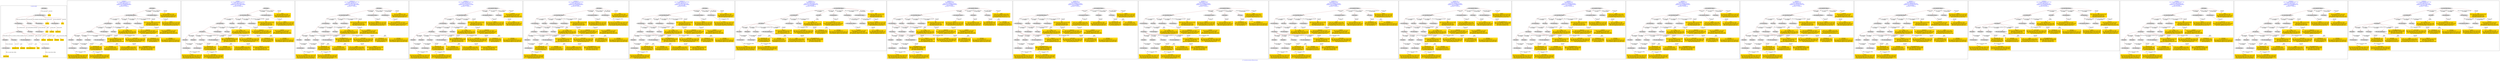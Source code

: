 digraph n0 {
fontcolor="blue"
remincross="true"
label="s17-s-houston-museum-of-fine-arts.json"
subgraph cluster_0 {
label="1-correct model"
n2[style="filled",color="white",fillcolor="lightgray",label="E12_Production1"];
n3[style="filled",color="white",fillcolor="lightgray",label="E21_Person1"];
n4[style="filled",color="white",fillcolor="lightgray",label="E55_Type1"];
n5[style="filled",color="white",fillcolor="lightgray",label="E52_Time-Span1"];
n6[style="filled",color="white",fillcolor="lightgray",label="E69_Death1"];
n7[style="filled",color="white",fillcolor="lightgray",label="E74_Group1"];
n8[style="filled",color="white",fillcolor="lightgray",label="E82_Actor_Appellation1"];
n9[style="filled",color="white",fillcolor="lightgray",label="E67_Birth1"];
n10[shape="plaintext",style="filled",fillcolor="gold",label="artist_uri"];
n11[style="filled",color="white",fillcolor="lightgray",label="E22_Man-Made_Object1"];
n12[style="filled",color="white",fillcolor="lightgray",label="E35_Title1"];
n13[style="filled",color="white",fillcolor="lightgray",label="E8_Acquisition1"];
n14[shape="plaintext",style="filled",fillcolor="gold",label="artdesc"];
n15[style="filled",color="white",fillcolor="lightgray",label="E54_Dimension1"];
n16[shape="plaintext",style="filled",fillcolor="gold",label="link"];
n17[shape="plaintext",style="filled",fillcolor="gold",label="title"];
n18[style="filled",color="white",fillcolor="lightgray",label="E38_Image1"];
n19[shape="plaintext",style="filled",fillcolor="gold",label="photo"];
n20[shape="plaintext",style="filled",fillcolor="gold",label="artyear"];
n21[style="filled",color="white",fillcolor="lightgray",label="E52_Time-Span2"];
n22[shape="plaintext",style="filled",fillcolor="gold",label="artist_birth"];
n23[style="filled",color="white",fillcolor="lightgray",label="E52_Time-Span3"];
n24[shape="plaintext",style="filled",fillcolor="gold",label="artist_death"];
n25[shape="plaintext",style="filled",fillcolor="gold",label="dimensions"];
n26[shape="plaintext",style="filled",fillcolor="gold",label="technique_uri"];
n27[shape="plaintext",style="filled",fillcolor="gold",label="technique"];
n28[shape="plaintext",style="filled",fillcolor="gold",label="nationality_URI"];
n29[shape="plaintext",style="filled",fillcolor="gold",label="nationality"];
n30[shape="plaintext",style="filled",fillcolor="gold",label="artist_appellation_uri"];
n31[shape="plaintext",style="filled",fillcolor="gold",label="artist"];
n32[shape="plaintext",style="filled",fillcolor="gold",label="credittext"];
}
subgraph cluster_1 {
label="candidate 0\nlink coherence:0.967741935483871\nnode coherence:1.0\nconfidence:0.4987423695501834\nmapping score:0.5308307898500612\ncost:130.009522\n-precision:0.87-recall:0.9"
n34[style="filled",color="white",fillcolor="lightgray",label="E12_Production1"];
n35[style="filled",color="white",fillcolor="lightgray",label="E21_Person1"];
n36[style="filled",color="white",fillcolor="lightgray",label="E52_Time-Span2"];
n37[style="filled",color="white",fillcolor="lightgray",label="E55_Type1"];
n38[style="filled",color="white",fillcolor="lightgray",label="E67_Birth1"];
n39[style="filled",color="white",fillcolor="lightgray",label="E69_Death1"];
n40[style="filled",color="white",fillcolor="lightgray",label="E74_Group1"];
n41[style="filled",color="white",fillcolor="lightgray",label="E82_Actor_Appellation1"];
n42[style="filled",color="white",fillcolor="lightgray",label="E22_Man-Made_Object1"];
n43[style="filled",color="white",fillcolor="lightgray",label="E35_Title1"];
n44[style="filled",color="white",fillcolor="lightgray",label="E54_Dimension1"];
n45[style="filled",color="white",fillcolor="lightgray",label="E8_Acquisition1"];
n46[style="filled",color="white",fillcolor="lightgray",label="E38_Image1"];
n47[style="filled",color="white",fillcolor="lightgray",label="E52_Time-Span1"];
n48[style="filled",color="white",fillcolor="lightgray",label="E52_Time-Span3"];
n49[style="filled",color="white",fillcolor="lightgray",label="E33_Linguistic_Object1"];
n50[shape="plaintext",style="filled",fillcolor="gold",label="artyear\n[E52_Time-Span,P82_at_some_time_within,0.552]\n[E52_Time-Span,P82b_end_of_the_end,0.252]\n[E52_Time-Span,P82a_begin_of_the_begin,0.1]\n[E33_Linguistic_Object,P3_has_note,0.095]"];
n51[shape="plaintext",style="filled",fillcolor="gold",label="nationality_URI\n[E74_Group,classLink,0.698]\n[E55_Type,classLink,0.171]\n[E57_Material,classLink,0.078]\n[E74_Group,label,0.053]"];
n52[shape="plaintext",style="filled",fillcolor="gold",label="artist_death\n[E52_Time-Span,P82_at_some_time_within,0.454]\n[E52_Time-Span,P82b_end_of_the_end,0.393]\n[E52_Time-Span,P82a_begin_of_the_begin,0.097]\n[E52_Time-Span,label,0.055]"];
n53[shape="plaintext",style="filled",fillcolor="gold",label="artist_uri\n[E22_Man-Made_Object,classLink,0.446]\n[E38_Image,classLink,0.225]\n[E21_Person,classLink,0.176]\n[E82_Actor_Appellation,classLink,0.154]"];
n54[shape="plaintext",style="filled",fillcolor="gold",label="artist\n[E82_Actor_Appellation,label,0.484]\n[E22_Man-Made_Object,classLink,0.183]\n[E8_Acquisition,P3_has_note,0.177]\n[E33_Linguistic_Object,P3_has_note,0.156]"];
n55[shape="plaintext",style="filled",fillcolor="gold",label="photo\n[E38_Image,classLink,0.588]\n[E22_Man-Made_Object,classLink,0.387]\n[E54_Dimension,P3_has_note,0.017]\n[E82_Actor_Appellation,label,0.007]"];
n56[shape="plaintext",style="filled",fillcolor="gold",label="title\n[E35_Title,label,0.309]\n[E33_Linguistic_Object,P3_has_note,0.285]\n[E73_Information_Object,P3_has_note,0.235]\n[E22_Man-Made_Object,classLink,0.17]"];
n57[shape="plaintext",style="filled",fillcolor="gold",label="link\n[E22_Man-Made_Object,classLink,0.602]\n[E38_Image,classLink,0.21]\n[E30_Right,P3_has_note,0.094]\n[E40_Legal_Body,label,0.093]"];
n58[shape="plaintext",style="filled",fillcolor="gold",label="technique_uri\n[E55_Type,classLink,0.408]\n[E57_Material,classLink,0.376]\n[E74_Group,classLink,0.216]\n[E55_Type,label,0.0]"];
n59[shape="plaintext",style="filled",fillcolor="gold",label="artdesc\n[E73_Information_Object,P3_has_note,0.353]\n[E33_Linguistic_Object,P3_has_note,0.301]\n[E22_Man-Made_Object,P3_has_note,0.292]\n[E8_Acquisition,P3_has_note,0.055]"];
n60[shape="plaintext",style="filled",fillcolor="gold",label="technique\n[E55_Type,label,0.517]\n[E29_Design_or_Procedure,P3_has_note,0.417]\n[E73_Information_Object,P3_has_note,0.037]\n[E33_Linguistic_Object,P3_has_note,0.029]"];
n61[shape="plaintext",style="filled",fillcolor="gold",label="nationality\n[E74_Group,label,0.489]\n[E74_Group,classLink,0.305]\n[E8_Acquisition,P3_has_note,0.117]\n[E30_Right,P3_has_note,0.09]"];
n62[shape="plaintext",style="filled",fillcolor="gold",label="artist_appellation_uri\n[E82_Actor_Appellation,classLink,0.698]\n[E22_Man-Made_Object,classLink,0.17]\n[E38_Image,classLink,0.087]\n[E21_Person,classLink,0.045]"];
n63[shape="plaintext",style="filled",fillcolor="gold",label="dimensions\n[E54_Dimension,P3_has_note,0.887]\n[E52_Time-Span,P82_at_some_time_within,0.065]\n[E33_Linguistic_Object,P3_has_note,0.025]\n[E82_Actor_Appellation,label,0.023]"];
n64[shape="plaintext",style="filled",fillcolor="gold",label="artist_birth\n[E52_Time-Span,P82_at_some_time_within,0.382]\n[E52_Time-Span,P82a_begin_of_the_begin,0.311]\n[E52_Time-Span,P82b_end_of_the_end,0.236]\n[E52_Time-Span,label,0.072]"];
n65[shape="plaintext",style="filled",fillcolor="gold",label="credittext\n[E8_Acquisition,P3_has_note,0.435]\n[E30_Right,P3_has_note,0.396]\n[E33_Linguistic_Object,P3_has_note,0.122]\n[E73_Information_Object,P3_has_note,0.047]"];
}
subgraph cluster_2 {
label="candidate 1\nlink coherence:0.967741935483871\nnode coherence:1.0\nconfidence:0.4565715641029567\nmapping score:0.5167738547009856\ncost:130.009522\n-precision:0.81-recall:0.83"
n67[style="filled",color="white",fillcolor="lightgray",label="E12_Production1"];
n68[style="filled",color="white",fillcolor="lightgray",label="E21_Person1"];
n69[style="filled",color="white",fillcolor="lightgray",label="E52_Time-Span2"];
n70[style="filled",color="white",fillcolor="lightgray",label="E55_Type1"];
n71[style="filled",color="white",fillcolor="lightgray",label="E67_Birth1"];
n72[style="filled",color="white",fillcolor="lightgray",label="E69_Death1"];
n73[style="filled",color="white",fillcolor="lightgray",label="E74_Group1"];
n74[style="filled",color="white",fillcolor="lightgray",label="E82_Actor_Appellation1"];
n75[style="filled",color="white",fillcolor="lightgray",label="E22_Man-Made_Object1"];
n76[style="filled",color="white",fillcolor="lightgray",label="E35_Title1"];
n77[style="filled",color="white",fillcolor="lightgray",label="E54_Dimension1"];
n78[style="filled",color="white",fillcolor="lightgray",label="E8_Acquisition1"];
n79[style="filled",color="white",fillcolor="lightgray",label="E38_Image1"];
n80[style="filled",color="white",fillcolor="lightgray",label="E52_Time-Span1"];
n81[style="filled",color="white",fillcolor="lightgray",label="E52_Time-Span3"];
n82[style="filled",color="white",fillcolor="lightgray",label="E33_Linguistic_Object1"];
n83[shape="plaintext",style="filled",fillcolor="gold",label="artyear\n[E52_Time-Span,P82_at_some_time_within,0.552]\n[E52_Time-Span,P82b_end_of_the_end,0.252]\n[E52_Time-Span,P82a_begin_of_the_begin,0.1]\n[E33_Linguistic_Object,P3_has_note,0.095]"];
n84[shape="plaintext",style="filled",fillcolor="gold",label="nationality_URI\n[E74_Group,classLink,0.698]\n[E55_Type,classLink,0.171]\n[E57_Material,classLink,0.078]\n[E74_Group,label,0.053]"];
n85[shape="plaintext",style="filled",fillcolor="gold",label="artist_death\n[E52_Time-Span,P82_at_some_time_within,0.454]\n[E52_Time-Span,P82b_end_of_the_end,0.393]\n[E52_Time-Span,P82a_begin_of_the_begin,0.097]\n[E52_Time-Span,label,0.055]"];
n86[shape="plaintext",style="filled",fillcolor="gold",label="artist_appellation_uri\n[E82_Actor_Appellation,classLink,0.698]\n[E22_Man-Made_Object,classLink,0.17]\n[E38_Image,classLink,0.087]\n[E21_Person,classLink,0.045]"];
n87[shape="plaintext",style="filled",fillcolor="gold",label="artist\n[E82_Actor_Appellation,label,0.484]\n[E22_Man-Made_Object,classLink,0.183]\n[E8_Acquisition,P3_has_note,0.177]\n[E33_Linguistic_Object,P3_has_note,0.156]"];
n88[shape="plaintext",style="filled",fillcolor="gold",label="photo\n[E38_Image,classLink,0.588]\n[E22_Man-Made_Object,classLink,0.387]\n[E54_Dimension,P3_has_note,0.017]\n[E82_Actor_Appellation,label,0.007]"];
n89[shape="plaintext",style="filled",fillcolor="gold",label="title\n[E35_Title,label,0.309]\n[E33_Linguistic_Object,P3_has_note,0.285]\n[E73_Information_Object,P3_has_note,0.235]\n[E22_Man-Made_Object,classLink,0.17]"];
n90[shape="plaintext",style="filled",fillcolor="gold",label="link\n[E22_Man-Made_Object,classLink,0.602]\n[E38_Image,classLink,0.21]\n[E30_Right,P3_has_note,0.094]\n[E40_Legal_Body,label,0.093]"];
n91[shape="plaintext",style="filled",fillcolor="gold",label="technique_uri\n[E55_Type,classLink,0.408]\n[E57_Material,classLink,0.376]\n[E74_Group,classLink,0.216]\n[E55_Type,label,0.0]"];
n92[shape="plaintext",style="filled",fillcolor="gold",label="artdesc\n[E73_Information_Object,P3_has_note,0.353]\n[E33_Linguistic_Object,P3_has_note,0.301]\n[E22_Man-Made_Object,P3_has_note,0.292]\n[E8_Acquisition,P3_has_note,0.055]"];
n93[shape="plaintext",style="filled",fillcolor="gold",label="technique\n[E55_Type,label,0.517]\n[E29_Design_or_Procedure,P3_has_note,0.417]\n[E73_Information_Object,P3_has_note,0.037]\n[E33_Linguistic_Object,P3_has_note,0.029]"];
n94[shape="plaintext",style="filled",fillcolor="gold",label="nationality\n[E74_Group,label,0.489]\n[E74_Group,classLink,0.305]\n[E8_Acquisition,P3_has_note,0.117]\n[E30_Right,P3_has_note,0.09]"];
n95[shape="plaintext",style="filled",fillcolor="gold",label="artist_uri\n[E22_Man-Made_Object,classLink,0.446]\n[E38_Image,classLink,0.225]\n[E21_Person,classLink,0.176]\n[E82_Actor_Appellation,classLink,0.154]"];
n96[shape="plaintext",style="filled",fillcolor="gold",label="dimensions\n[E54_Dimension,P3_has_note,0.887]\n[E52_Time-Span,P82_at_some_time_within,0.065]\n[E33_Linguistic_Object,P3_has_note,0.025]\n[E82_Actor_Appellation,label,0.023]"];
n97[shape="plaintext",style="filled",fillcolor="gold",label="artist_birth\n[E52_Time-Span,P82_at_some_time_within,0.382]\n[E52_Time-Span,P82a_begin_of_the_begin,0.311]\n[E52_Time-Span,P82b_end_of_the_end,0.236]\n[E52_Time-Span,label,0.072]"];
n98[shape="plaintext",style="filled",fillcolor="gold",label="credittext\n[E8_Acquisition,P3_has_note,0.435]\n[E30_Right,P3_has_note,0.396]\n[E33_Linguistic_Object,P3_has_note,0.122]\n[E73_Information_Object,P3_has_note,0.047]"];
}
subgraph cluster_3 {
label="candidate 10\nlink coherence:0.9354838709677419\nnode coherence:1.0\nconfidence:0.4565715641029567\nmapping score:0.5167738547009856\ncost:229.019564\n-precision:0.77-recall:0.8"
n100[style="filled",color="white",fillcolor="lightgray",label="E12_Production1"];
n101[style="filled",color="white",fillcolor="lightgray",label="E21_Person1"];
n102[style="filled",color="white",fillcolor="lightgray",label="E52_Time-Span2"];
n103[style="filled",color="white",fillcolor="lightgray",label="E55_Type1"];
n104[style="filled",color="white",fillcolor="lightgray",label="E67_Birth1"];
n105[style="filled",color="white",fillcolor="lightgray",label="E69_Death1"];
n106[style="filled",color="white",fillcolor="lightgray",label="E74_Group1"];
n107[style="filled",color="white",fillcolor="lightgray",label="E82_Actor_Appellation1"];
n108[style="filled",color="white",fillcolor="lightgray",label="E22_Man-Made_Object1"];
n109[style="filled",color="white",fillcolor="lightgray",label="E35_Title1"];
n110[style="filled",color="white",fillcolor="lightgray",label="E8_Acquisition1"];
n111[style="filled",color="white",fillcolor="lightgray",label="E38_Image1"];
n112[style="filled",color="white",fillcolor="lightgray",label="E52_Time-Span1"];
n113[style="filled",color="white",fillcolor="lightgray",label="E52_Time-Span3"];
n114[style="filled",color="white",fillcolor="lightgray",label="E33_Linguistic_Object1"];
n115[style="filled",color="white",fillcolor="lightgray",label="E54_Dimension1"];
n116[shape="plaintext",style="filled",fillcolor="gold",label="artyear\n[E52_Time-Span,P82_at_some_time_within,0.552]\n[E52_Time-Span,P82b_end_of_the_end,0.252]\n[E52_Time-Span,P82a_begin_of_the_begin,0.1]\n[E33_Linguistic_Object,P3_has_note,0.095]"];
n117[shape="plaintext",style="filled",fillcolor="gold",label="nationality_URI\n[E74_Group,classLink,0.698]\n[E55_Type,classLink,0.171]\n[E57_Material,classLink,0.078]\n[E74_Group,label,0.053]"];
n118[shape="plaintext",style="filled",fillcolor="gold",label="artist_death\n[E52_Time-Span,P82_at_some_time_within,0.454]\n[E52_Time-Span,P82b_end_of_the_end,0.393]\n[E52_Time-Span,P82a_begin_of_the_begin,0.097]\n[E52_Time-Span,label,0.055]"];
n119[shape="plaintext",style="filled",fillcolor="gold",label="artist_appellation_uri\n[E82_Actor_Appellation,classLink,0.698]\n[E22_Man-Made_Object,classLink,0.17]\n[E38_Image,classLink,0.087]\n[E21_Person,classLink,0.045]"];
n120[shape="plaintext",style="filled",fillcolor="gold",label="artist\n[E82_Actor_Appellation,label,0.484]\n[E22_Man-Made_Object,classLink,0.183]\n[E8_Acquisition,P3_has_note,0.177]\n[E33_Linguistic_Object,P3_has_note,0.156]"];
n121[shape="plaintext",style="filled",fillcolor="gold",label="photo\n[E38_Image,classLink,0.588]\n[E22_Man-Made_Object,classLink,0.387]\n[E54_Dimension,P3_has_note,0.017]\n[E82_Actor_Appellation,label,0.007]"];
n122[shape="plaintext",style="filled",fillcolor="gold",label="title\n[E35_Title,label,0.309]\n[E33_Linguistic_Object,P3_has_note,0.285]\n[E73_Information_Object,P3_has_note,0.235]\n[E22_Man-Made_Object,classLink,0.17]"];
n123[shape="plaintext",style="filled",fillcolor="gold",label="link\n[E22_Man-Made_Object,classLink,0.602]\n[E38_Image,classLink,0.21]\n[E30_Right,P3_has_note,0.094]\n[E40_Legal_Body,label,0.093]"];
n124[shape="plaintext",style="filled",fillcolor="gold",label="technique_uri\n[E55_Type,classLink,0.408]\n[E57_Material,classLink,0.376]\n[E74_Group,classLink,0.216]\n[E55_Type,label,0.0]"];
n125[shape="plaintext",style="filled",fillcolor="gold",label="artdesc\n[E73_Information_Object,P3_has_note,0.353]\n[E33_Linguistic_Object,P3_has_note,0.301]\n[E22_Man-Made_Object,P3_has_note,0.292]\n[E8_Acquisition,P3_has_note,0.055]"];
n126[shape="plaintext",style="filled",fillcolor="gold",label="technique\n[E55_Type,label,0.517]\n[E29_Design_or_Procedure,P3_has_note,0.417]\n[E73_Information_Object,P3_has_note,0.037]\n[E33_Linguistic_Object,P3_has_note,0.029]"];
n127[shape="plaintext",style="filled",fillcolor="gold",label="nationality\n[E74_Group,label,0.489]\n[E74_Group,classLink,0.305]\n[E8_Acquisition,P3_has_note,0.117]\n[E30_Right,P3_has_note,0.09]"];
n128[shape="plaintext",style="filled",fillcolor="gold",label="artist_uri\n[E22_Man-Made_Object,classLink,0.446]\n[E38_Image,classLink,0.225]\n[E21_Person,classLink,0.176]\n[E82_Actor_Appellation,classLink,0.154]"];
n129[shape="plaintext",style="filled",fillcolor="gold",label="dimensions\n[E54_Dimension,P3_has_note,0.887]\n[E52_Time-Span,P82_at_some_time_within,0.065]\n[E33_Linguistic_Object,P3_has_note,0.025]\n[E82_Actor_Appellation,label,0.023]"];
n130[shape="plaintext",style="filled",fillcolor="gold",label="artist_birth\n[E52_Time-Span,P82_at_some_time_within,0.382]\n[E52_Time-Span,P82a_begin_of_the_begin,0.311]\n[E52_Time-Span,P82b_end_of_the_end,0.236]\n[E52_Time-Span,label,0.072]"];
n131[shape="plaintext",style="filled",fillcolor="gold",label="credittext\n[E8_Acquisition,P3_has_note,0.435]\n[E30_Right,P3_has_note,0.396]\n[E33_Linguistic_Object,P3_has_note,0.122]\n[E73_Information_Object,P3_has_note,0.047]"];
}
subgraph cluster_4 {
label="candidate 11\nlink coherence:0.9354838709677419\nnode coherence:1.0\nconfidence:0.4370513934549157\nmapping score:0.5102671311516386\ncost:229.009552\n-precision:0.71-recall:0.73"
n133[style="filled",color="white",fillcolor="lightgray",label="E12_Production1"];
n134[style="filled",color="white",fillcolor="lightgray",label="E21_Person1"];
n135[style="filled",color="white",fillcolor="lightgray",label="E52_Time-Span2"];
n136[style="filled",color="white",fillcolor="lightgray",label="E55_Type1"];
n137[style="filled",color="white",fillcolor="lightgray",label="E67_Birth1"];
n138[style="filled",color="white",fillcolor="lightgray",label="E69_Death1"];
n139[style="filled",color="white",fillcolor="lightgray",label="E74_Group1"];
n140[style="filled",color="white",fillcolor="lightgray",label="E82_Actor_Appellation1"];
n141[style="filled",color="white",fillcolor="lightgray",label="E22_Man-Made_Object1"];
n142[style="filled",color="white",fillcolor="lightgray",label="E35_Title1"];
n143[style="filled",color="white",fillcolor="lightgray",label="E54_Dimension1"];
n144[style="filled",color="white",fillcolor="lightgray",label="E33_Linguistic_Object2"];
n145[style="filled",color="white",fillcolor="lightgray",label="E52_Time-Span1"];
n146[style="filled",color="white",fillcolor="lightgray",label="E52_Time-Span3"];
n147[style="filled",color="white",fillcolor="lightgray",label="E33_Linguistic_Object1"];
n148[style="filled",color="white",fillcolor="lightgray",label="E38_Image1"];
n149[shape="plaintext",style="filled",fillcolor="gold",label="artyear\n[E52_Time-Span,P82_at_some_time_within,0.552]\n[E52_Time-Span,P82b_end_of_the_end,0.252]\n[E52_Time-Span,P82a_begin_of_the_begin,0.1]\n[E33_Linguistic_Object,P3_has_note,0.095]"];
n150[shape="plaintext",style="filled",fillcolor="gold",label="nationality_URI\n[E74_Group,classLink,0.698]\n[E55_Type,classLink,0.171]\n[E57_Material,classLink,0.078]\n[E74_Group,label,0.053]"];
n151[shape="plaintext",style="filled",fillcolor="gold",label="artist_death\n[E52_Time-Span,P82_at_some_time_within,0.454]\n[E52_Time-Span,P82b_end_of_the_end,0.393]\n[E52_Time-Span,P82a_begin_of_the_begin,0.097]\n[E52_Time-Span,label,0.055]"];
n152[shape="plaintext",style="filled",fillcolor="gold",label="artist_appellation_uri\n[E82_Actor_Appellation,classLink,0.698]\n[E22_Man-Made_Object,classLink,0.17]\n[E38_Image,classLink,0.087]\n[E21_Person,classLink,0.045]"];
n153[shape="plaintext",style="filled",fillcolor="gold",label="artist\n[E82_Actor_Appellation,label,0.484]\n[E22_Man-Made_Object,classLink,0.183]\n[E8_Acquisition,P3_has_note,0.177]\n[E33_Linguistic_Object,P3_has_note,0.156]"];
n154[shape="plaintext",style="filled",fillcolor="gold",label="photo\n[E38_Image,classLink,0.588]\n[E22_Man-Made_Object,classLink,0.387]\n[E54_Dimension,P3_has_note,0.017]\n[E82_Actor_Appellation,label,0.007]"];
n155[shape="plaintext",style="filled",fillcolor="gold",label="title\n[E35_Title,label,0.309]\n[E33_Linguistic_Object,P3_has_note,0.285]\n[E73_Information_Object,P3_has_note,0.235]\n[E22_Man-Made_Object,classLink,0.17]"];
n156[shape="plaintext",style="filled",fillcolor="gold",label="link\n[E22_Man-Made_Object,classLink,0.602]\n[E38_Image,classLink,0.21]\n[E30_Right,P3_has_note,0.094]\n[E40_Legal_Body,label,0.093]"];
n157[shape="plaintext",style="filled",fillcolor="gold",label="technique_uri\n[E55_Type,classLink,0.408]\n[E57_Material,classLink,0.376]\n[E74_Group,classLink,0.216]\n[E55_Type,label,0.0]"];
n158[shape="plaintext",style="filled",fillcolor="gold",label="artdesc\n[E73_Information_Object,P3_has_note,0.353]\n[E33_Linguistic_Object,P3_has_note,0.301]\n[E22_Man-Made_Object,P3_has_note,0.292]\n[E8_Acquisition,P3_has_note,0.055]"];
n159[shape="plaintext",style="filled",fillcolor="gold",label="technique\n[E55_Type,label,0.517]\n[E29_Design_or_Procedure,P3_has_note,0.417]\n[E73_Information_Object,P3_has_note,0.037]\n[E33_Linguistic_Object,P3_has_note,0.029]"];
n160[shape="plaintext",style="filled",fillcolor="gold",label="nationality\n[E74_Group,label,0.489]\n[E74_Group,classLink,0.305]\n[E8_Acquisition,P3_has_note,0.117]\n[E30_Right,P3_has_note,0.09]"];
n161[shape="plaintext",style="filled",fillcolor="gold",label="credittext\n[E8_Acquisition,P3_has_note,0.435]\n[E30_Right,P3_has_note,0.396]\n[E33_Linguistic_Object,P3_has_note,0.122]\n[E73_Information_Object,P3_has_note,0.047]"];
n162[shape="plaintext",style="filled",fillcolor="gold",label="artist_uri\n[E22_Man-Made_Object,classLink,0.446]\n[E38_Image,classLink,0.225]\n[E21_Person,classLink,0.176]\n[E82_Actor_Appellation,classLink,0.154]"];
n163[shape="plaintext",style="filled",fillcolor="gold",label="dimensions\n[E54_Dimension,P3_has_note,0.887]\n[E52_Time-Span,P82_at_some_time_within,0.065]\n[E33_Linguistic_Object,P3_has_note,0.025]\n[E82_Actor_Appellation,label,0.023]"];
n164[shape="plaintext",style="filled",fillcolor="gold",label="artist_birth\n[E52_Time-Span,P82_at_some_time_within,0.382]\n[E52_Time-Span,P82a_begin_of_the_begin,0.311]\n[E52_Time-Span,P82b_end_of_the_end,0.236]\n[E52_Time-Span,label,0.072]"];
}
subgraph cluster_5 {
label="candidate 12\nlink coherence:0.9333333333333333\nnode coherence:1.0\nconfidence:0.4987423695501834\nmapping score:0.5308307898500612\ncost:228.019584\n-precision:0.87-recall:0.87"
n166[style="filled",color="white",fillcolor="lightgray",label="E12_Production1"];
n167[style="filled",color="white",fillcolor="lightgray",label="E21_Person1"];
n168[style="filled",color="white",fillcolor="lightgray",label="E52_Time-Span2"];
n169[style="filled",color="white",fillcolor="lightgray",label="E55_Type1"];
n170[style="filled",color="white",fillcolor="lightgray",label="E69_Death1"];
n171[style="filled",color="white",fillcolor="lightgray",label="E74_Group1"];
n172[style="filled",color="white",fillcolor="lightgray",label="E82_Actor_Appellation1"];
n173[style="filled",color="white",fillcolor="lightgray",label="E22_Man-Made_Object1"];
n174[style="filled",color="white",fillcolor="lightgray",label="E35_Title1"];
n175[style="filled",color="white",fillcolor="lightgray",label="E54_Dimension1"];
n176[style="filled",color="white",fillcolor="lightgray",label="E8_Acquisition1"];
n177[style="filled",color="white",fillcolor="lightgray",label="E38_Image1"];
n178[style="filled",color="white",fillcolor="lightgray",label="E52_Time-Span3"];
n179[style="filled",color="white",fillcolor="lightgray",label="E33_Linguistic_Object1"];
n180[style="filled",color="white",fillcolor="lightgray",label="E52_Time-Span1"];
n181[shape="plaintext",style="filled",fillcolor="gold",label="artyear\n[E52_Time-Span,P82_at_some_time_within,0.552]\n[E52_Time-Span,P82b_end_of_the_end,0.252]\n[E52_Time-Span,P82a_begin_of_the_begin,0.1]\n[E33_Linguistic_Object,P3_has_note,0.095]"];
n182[shape="plaintext",style="filled",fillcolor="gold",label="nationality_URI\n[E74_Group,classLink,0.698]\n[E55_Type,classLink,0.171]\n[E57_Material,classLink,0.078]\n[E74_Group,label,0.053]"];
n183[shape="plaintext",style="filled",fillcolor="gold",label="artist_death\n[E52_Time-Span,P82_at_some_time_within,0.454]\n[E52_Time-Span,P82b_end_of_the_end,0.393]\n[E52_Time-Span,P82a_begin_of_the_begin,0.097]\n[E52_Time-Span,label,0.055]"];
n184[shape="plaintext",style="filled",fillcolor="gold",label="artist_uri\n[E22_Man-Made_Object,classLink,0.446]\n[E38_Image,classLink,0.225]\n[E21_Person,classLink,0.176]\n[E82_Actor_Appellation,classLink,0.154]"];
n185[shape="plaintext",style="filled",fillcolor="gold",label="artist\n[E82_Actor_Appellation,label,0.484]\n[E22_Man-Made_Object,classLink,0.183]\n[E8_Acquisition,P3_has_note,0.177]\n[E33_Linguistic_Object,P3_has_note,0.156]"];
n186[shape="plaintext",style="filled",fillcolor="gold",label="photo\n[E38_Image,classLink,0.588]\n[E22_Man-Made_Object,classLink,0.387]\n[E54_Dimension,P3_has_note,0.017]\n[E82_Actor_Appellation,label,0.007]"];
n187[shape="plaintext",style="filled",fillcolor="gold",label="title\n[E35_Title,label,0.309]\n[E33_Linguistic_Object,P3_has_note,0.285]\n[E73_Information_Object,P3_has_note,0.235]\n[E22_Man-Made_Object,classLink,0.17]"];
n188[shape="plaintext",style="filled",fillcolor="gold",label="link\n[E22_Man-Made_Object,classLink,0.602]\n[E38_Image,classLink,0.21]\n[E30_Right,P3_has_note,0.094]\n[E40_Legal_Body,label,0.093]"];
n189[shape="plaintext",style="filled",fillcolor="gold",label="technique_uri\n[E55_Type,classLink,0.408]\n[E57_Material,classLink,0.376]\n[E74_Group,classLink,0.216]\n[E55_Type,label,0.0]"];
n190[shape="plaintext",style="filled",fillcolor="gold",label="artdesc\n[E73_Information_Object,P3_has_note,0.353]\n[E33_Linguistic_Object,P3_has_note,0.301]\n[E22_Man-Made_Object,P3_has_note,0.292]\n[E8_Acquisition,P3_has_note,0.055]"];
n191[shape="plaintext",style="filled",fillcolor="gold",label="technique\n[E55_Type,label,0.517]\n[E29_Design_or_Procedure,P3_has_note,0.417]\n[E73_Information_Object,P3_has_note,0.037]\n[E33_Linguistic_Object,P3_has_note,0.029]"];
n192[shape="plaintext",style="filled",fillcolor="gold",label="nationality\n[E74_Group,label,0.489]\n[E74_Group,classLink,0.305]\n[E8_Acquisition,P3_has_note,0.117]\n[E30_Right,P3_has_note,0.09]"];
n193[shape="plaintext",style="filled",fillcolor="gold",label="artist_appellation_uri\n[E82_Actor_Appellation,classLink,0.698]\n[E22_Man-Made_Object,classLink,0.17]\n[E38_Image,classLink,0.087]\n[E21_Person,classLink,0.045]"];
n194[shape="plaintext",style="filled",fillcolor="gold",label="dimensions\n[E54_Dimension,P3_has_note,0.887]\n[E52_Time-Span,P82_at_some_time_within,0.065]\n[E33_Linguistic_Object,P3_has_note,0.025]\n[E82_Actor_Appellation,label,0.023]"];
n195[shape="plaintext",style="filled",fillcolor="gold",label="artist_birth\n[E52_Time-Span,P82_at_some_time_within,0.382]\n[E52_Time-Span,P82a_begin_of_the_begin,0.311]\n[E52_Time-Span,P82b_end_of_the_end,0.236]\n[E52_Time-Span,label,0.072]"];
n196[shape="plaintext",style="filled",fillcolor="gold",label="credittext\n[E8_Acquisition,P3_has_note,0.435]\n[E30_Right,P3_has_note,0.396]\n[E33_Linguistic_Object,P3_has_note,0.122]\n[E73_Information_Object,P3_has_note,0.047]"];
}
subgraph cluster_6 {
label="candidate 13\nlink coherence:0.9333333333333333\nnode coherence:1.0\nconfidence:0.4565715641029567\nmapping score:0.5167738547009856\ncost:228.019584\n-precision:0.8-recall:0.8"
n198[style="filled",color="white",fillcolor="lightgray",label="E12_Production1"];
n199[style="filled",color="white",fillcolor="lightgray",label="E21_Person1"];
n200[style="filled",color="white",fillcolor="lightgray",label="E52_Time-Span2"];
n201[style="filled",color="white",fillcolor="lightgray",label="E55_Type1"];
n202[style="filled",color="white",fillcolor="lightgray",label="E69_Death1"];
n203[style="filled",color="white",fillcolor="lightgray",label="E74_Group1"];
n204[style="filled",color="white",fillcolor="lightgray",label="E82_Actor_Appellation1"];
n205[style="filled",color="white",fillcolor="lightgray",label="E22_Man-Made_Object1"];
n206[style="filled",color="white",fillcolor="lightgray",label="E35_Title1"];
n207[style="filled",color="white",fillcolor="lightgray",label="E54_Dimension1"];
n208[style="filled",color="white",fillcolor="lightgray",label="E8_Acquisition1"];
n209[style="filled",color="white",fillcolor="lightgray",label="E38_Image1"];
n210[style="filled",color="white",fillcolor="lightgray",label="E52_Time-Span3"];
n211[style="filled",color="white",fillcolor="lightgray",label="E33_Linguistic_Object1"];
n212[style="filled",color="white",fillcolor="lightgray",label="E52_Time-Span1"];
n213[shape="plaintext",style="filled",fillcolor="gold",label="artyear\n[E52_Time-Span,P82_at_some_time_within,0.552]\n[E52_Time-Span,P82b_end_of_the_end,0.252]\n[E52_Time-Span,P82a_begin_of_the_begin,0.1]\n[E33_Linguistic_Object,P3_has_note,0.095]"];
n214[shape="plaintext",style="filled",fillcolor="gold",label="nationality_URI\n[E74_Group,classLink,0.698]\n[E55_Type,classLink,0.171]\n[E57_Material,classLink,0.078]\n[E74_Group,label,0.053]"];
n215[shape="plaintext",style="filled",fillcolor="gold",label="artist_death\n[E52_Time-Span,P82_at_some_time_within,0.454]\n[E52_Time-Span,P82b_end_of_the_end,0.393]\n[E52_Time-Span,P82a_begin_of_the_begin,0.097]\n[E52_Time-Span,label,0.055]"];
n216[shape="plaintext",style="filled",fillcolor="gold",label="artist_appellation_uri\n[E82_Actor_Appellation,classLink,0.698]\n[E22_Man-Made_Object,classLink,0.17]\n[E38_Image,classLink,0.087]\n[E21_Person,classLink,0.045]"];
n217[shape="plaintext",style="filled",fillcolor="gold",label="artist\n[E82_Actor_Appellation,label,0.484]\n[E22_Man-Made_Object,classLink,0.183]\n[E8_Acquisition,P3_has_note,0.177]\n[E33_Linguistic_Object,P3_has_note,0.156]"];
n218[shape="plaintext",style="filled",fillcolor="gold",label="photo\n[E38_Image,classLink,0.588]\n[E22_Man-Made_Object,classLink,0.387]\n[E54_Dimension,P3_has_note,0.017]\n[E82_Actor_Appellation,label,0.007]"];
n219[shape="plaintext",style="filled",fillcolor="gold",label="title\n[E35_Title,label,0.309]\n[E33_Linguistic_Object,P3_has_note,0.285]\n[E73_Information_Object,P3_has_note,0.235]\n[E22_Man-Made_Object,classLink,0.17]"];
n220[shape="plaintext",style="filled",fillcolor="gold",label="link\n[E22_Man-Made_Object,classLink,0.602]\n[E38_Image,classLink,0.21]\n[E30_Right,P3_has_note,0.094]\n[E40_Legal_Body,label,0.093]"];
n221[shape="plaintext",style="filled",fillcolor="gold",label="technique_uri\n[E55_Type,classLink,0.408]\n[E57_Material,classLink,0.376]\n[E74_Group,classLink,0.216]\n[E55_Type,label,0.0]"];
n222[shape="plaintext",style="filled",fillcolor="gold",label="artdesc\n[E73_Information_Object,P3_has_note,0.353]\n[E33_Linguistic_Object,P3_has_note,0.301]\n[E22_Man-Made_Object,P3_has_note,0.292]\n[E8_Acquisition,P3_has_note,0.055]"];
n223[shape="plaintext",style="filled",fillcolor="gold",label="technique\n[E55_Type,label,0.517]\n[E29_Design_or_Procedure,P3_has_note,0.417]\n[E73_Information_Object,P3_has_note,0.037]\n[E33_Linguistic_Object,P3_has_note,0.029]"];
n224[shape="plaintext",style="filled",fillcolor="gold",label="nationality\n[E74_Group,label,0.489]\n[E74_Group,classLink,0.305]\n[E8_Acquisition,P3_has_note,0.117]\n[E30_Right,P3_has_note,0.09]"];
n225[shape="plaintext",style="filled",fillcolor="gold",label="artist_uri\n[E22_Man-Made_Object,classLink,0.446]\n[E38_Image,classLink,0.225]\n[E21_Person,classLink,0.176]\n[E82_Actor_Appellation,classLink,0.154]"];
n226[shape="plaintext",style="filled",fillcolor="gold",label="dimensions\n[E54_Dimension,P3_has_note,0.887]\n[E52_Time-Span,P82_at_some_time_within,0.065]\n[E33_Linguistic_Object,P3_has_note,0.025]\n[E82_Actor_Appellation,label,0.023]"];
n227[shape="plaintext",style="filled",fillcolor="gold",label="artist_birth\n[E52_Time-Span,P82_at_some_time_within,0.382]\n[E52_Time-Span,P82a_begin_of_the_begin,0.311]\n[E52_Time-Span,P82b_end_of_the_end,0.236]\n[E52_Time-Span,label,0.072]"];
n228[shape="plaintext",style="filled",fillcolor="gold",label="credittext\n[E8_Acquisition,P3_has_note,0.435]\n[E30_Right,P3_has_note,0.396]\n[E33_Linguistic_Object,P3_has_note,0.122]\n[E73_Information_Object,P3_has_note,0.047]"];
}
subgraph cluster_7 {
label="candidate 14\nlink coherence:0.90625\nnode coherence:1.0\nconfidence:0.47922219890214246\nmapping score:0.5243240663007142\ncost:329.029546\n-precision:0.78-recall:0.83"
n230[style="filled",color="white",fillcolor="lightgray",label="E12_Production1"];
n231[style="filled",color="white",fillcolor="lightgray",label="E21_Person1"];
n232[style="filled",color="white",fillcolor="lightgray",label="E52_Time-Span2"];
n233[style="filled",color="white",fillcolor="lightgray",label="E55_Type1"];
n234[style="filled",color="white",fillcolor="lightgray",label="E67_Birth1"];
n235[style="filled",color="white",fillcolor="lightgray",label="E69_Death1"];
n236[style="filled",color="white",fillcolor="lightgray",label="E74_Group1"];
n237[style="filled",color="white",fillcolor="lightgray",label="E82_Actor_Appellation1"];
n238[style="filled",color="white",fillcolor="lightgray",label="E22_Man-Made_Object1"];
n239[style="filled",color="white",fillcolor="lightgray",label="E35_Title1"];
n240[style="filled",color="white",fillcolor="lightgray",label="E54_Dimension1"];
n241[style="filled",color="white",fillcolor="lightgray",label="E8_Acquisition1"];
n242[style="filled",color="white",fillcolor="lightgray",label="E52_Time-Span1"];
n243[style="filled",color="white",fillcolor="lightgray",label="E52_Time-Span3"];
n244[style="filled",color="white",fillcolor="lightgray",label="E33_Linguistic_Object1"];
n245[style="filled",color="white",fillcolor="lightgray",label="E33_Linguistic_Object2"];
n246[style="filled",color="white",fillcolor="lightgray",label="E38_Image1"];
n247[shape="plaintext",style="filled",fillcolor="gold",label="artyear\n[E52_Time-Span,P82_at_some_time_within,0.552]\n[E52_Time-Span,P82b_end_of_the_end,0.252]\n[E52_Time-Span,P82a_begin_of_the_begin,0.1]\n[E33_Linguistic_Object,P3_has_note,0.095]"];
n248[shape="plaintext",style="filled",fillcolor="gold",label="nationality_URI\n[E74_Group,classLink,0.698]\n[E55_Type,classLink,0.171]\n[E57_Material,classLink,0.078]\n[E74_Group,label,0.053]"];
n249[shape="plaintext",style="filled",fillcolor="gold",label="artist_death\n[E52_Time-Span,P82_at_some_time_within,0.454]\n[E52_Time-Span,P82b_end_of_the_end,0.393]\n[E52_Time-Span,P82a_begin_of_the_begin,0.097]\n[E52_Time-Span,label,0.055]"];
n250[shape="plaintext",style="filled",fillcolor="gold",label="artist_uri\n[E22_Man-Made_Object,classLink,0.446]\n[E38_Image,classLink,0.225]\n[E21_Person,classLink,0.176]\n[E82_Actor_Appellation,classLink,0.154]"];
n251[shape="plaintext",style="filled",fillcolor="gold",label="artist\n[E82_Actor_Appellation,label,0.484]\n[E22_Man-Made_Object,classLink,0.183]\n[E8_Acquisition,P3_has_note,0.177]\n[E33_Linguistic_Object,P3_has_note,0.156]"];
n252[shape="plaintext",style="filled",fillcolor="gold",label="photo\n[E38_Image,classLink,0.588]\n[E22_Man-Made_Object,classLink,0.387]\n[E54_Dimension,P3_has_note,0.017]\n[E82_Actor_Appellation,label,0.007]"];
n253[shape="plaintext",style="filled",fillcolor="gold",label="title\n[E35_Title,label,0.309]\n[E33_Linguistic_Object,P3_has_note,0.285]\n[E73_Information_Object,P3_has_note,0.235]\n[E22_Man-Made_Object,classLink,0.17]"];
n254[shape="plaintext",style="filled",fillcolor="gold",label="link\n[E22_Man-Made_Object,classLink,0.602]\n[E38_Image,classLink,0.21]\n[E30_Right,P3_has_note,0.094]\n[E40_Legal_Body,label,0.093]"];
n255[shape="plaintext",style="filled",fillcolor="gold",label="technique_uri\n[E55_Type,classLink,0.408]\n[E57_Material,classLink,0.376]\n[E74_Group,classLink,0.216]\n[E55_Type,label,0.0]"];
n256[shape="plaintext",style="filled",fillcolor="gold",label="artdesc\n[E73_Information_Object,P3_has_note,0.353]\n[E33_Linguistic_Object,P3_has_note,0.301]\n[E22_Man-Made_Object,P3_has_note,0.292]\n[E8_Acquisition,P3_has_note,0.055]"];
n257[shape="plaintext",style="filled",fillcolor="gold",label="technique\n[E55_Type,label,0.517]\n[E29_Design_or_Procedure,P3_has_note,0.417]\n[E73_Information_Object,P3_has_note,0.037]\n[E33_Linguistic_Object,P3_has_note,0.029]"];
n258[shape="plaintext",style="filled",fillcolor="gold",label="nationality\n[E74_Group,label,0.489]\n[E74_Group,classLink,0.305]\n[E8_Acquisition,P3_has_note,0.117]\n[E30_Right,P3_has_note,0.09]"];
n259[shape="plaintext",style="filled",fillcolor="gold",label="credittext\n[E8_Acquisition,P3_has_note,0.435]\n[E30_Right,P3_has_note,0.396]\n[E33_Linguistic_Object,P3_has_note,0.122]\n[E73_Information_Object,P3_has_note,0.047]"];
n260[shape="plaintext",style="filled",fillcolor="gold",label="artist_appellation_uri\n[E82_Actor_Appellation,classLink,0.698]\n[E22_Man-Made_Object,classLink,0.17]\n[E38_Image,classLink,0.087]\n[E21_Person,classLink,0.045]"];
n261[shape="plaintext",style="filled",fillcolor="gold",label="dimensions\n[E54_Dimension,P3_has_note,0.887]\n[E52_Time-Span,P82_at_some_time_within,0.065]\n[E33_Linguistic_Object,P3_has_note,0.025]\n[E82_Actor_Appellation,label,0.023]"];
n262[shape="plaintext",style="filled",fillcolor="gold",label="artist_birth\n[E52_Time-Span,P82_at_some_time_within,0.382]\n[E52_Time-Span,P82a_begin_of_the_begin,0.311]\n[E52_Time-Span,P82b_end_of_the_end,0.236]\n[E52_Time-Span,label,0.072]"];
}
subgraph cluster_8 {
label="candidate 15\nlink coherence:0.90625\nnode coherence:1.0\nconfidence:0.47820954755038675\nmapping score:0.5135698491834623\ncost:329.019554\n-precision:0.75-recall:0.8"
n264[style="filled",color="white",fillcolor="lightgray",label="E12_Production1"];
n265[style="filled",color="white",fillcolor="lightgray",label="E21_Person1"];
n266[style="filled",color="white",fillcolor="lightgray",label="E52_Time-Span2"];
n267[style="filled",color="white",fillcolor="lightgray",label="E55_Type1"];
n268[style="filled",color="white",fillcolor="lightgray",label="E67_Birth1"];
n269[style="filled",color="white",fillcolor="lightgray",label="E69_Death1"];
n270[style="filled",color="white",fillcolor="lightgray",label="E82_Actor_Appellation1"];
n271[style="filled",color="white",fillcolor="lightgray",label="E22_Man-Made_Object1"];
n272[style="filled",color="white",fillcolor="lightgray",label="E35_Title1"];
n273[style="filled",color="white",fillcolor="lightgray",label="E54_Dimension1"];
n274[style="filled",color="white",fillcolor="lightgray",label="E8_Acquisition1"];
n275[style="filled",color="white",fillcolor="lightgray",label="E33_Linguistic_Object2"];
n276[style="filled",color="white",fillcolor="lightgray",label="E52_Time-Span1"];
n277[style="filled",color="white",fillcolor="lightgray",label="E52_Time-Span3"];
n278[style="filled",color="white",fillcolor="lightgray",label="E33_Linguistic_Object1"];
n279[style="filled",color="white",fillcolor="lightgray",label="E38_Image1"];
n280[style="filled",color="white",fillcolor="lightgray",label="E74_Group1"];
n281[shape="plaintext",style="filled",fillcolor="gold",label="artyear\n[E52_Time-Span,P82_at_some_time_within,0.552]\n[E52_Time-Span,P82b_end_of_the_end,0.252]\n[E52_Time-Span,P82a_begin_of_the_begin,0.1]\n[E33_Linguistic_Object,P3_has_note,0.095]"];
n282[shape="plaintext",style="filled",fillcolor="gold",label="nationality_URI\n[E74_Group,classLink,0.698]\n[E55_Type,classLink,0.171]\n[E57_Material,classLink,0.078]\n[E74_Group,label,0.053]"];
n283[shape="plaintext",style="filled",fillcolor="gold",label="artist_death\n[E52_Time-Span,P82_at_some_time_within,0.454]\n[E52_Time-Span,P82b_end_of_the_end,0.393]\n[E52_Time-Span,P82a_begin_of_the_begin,0.097]\n[E52_Time-Span,label,0.055]"];
n284[shape="plaintext",style="filled",fillcolor="gold",label="artist_uri\n[E22_Man-Made_Object,classLink,0.446]\n[E38_Image,classLink,0.225]\n[E21_Person,classLink,0.176]\n[E82_Actor_Appellation,classLink,0.154]"];
n285[shape="plaintext",style="filled",fillcolor="gold",label="photo\n[E38_Image,classLink,0.588]\n[E22_Man-Made_Object,classLink,0.387]\n[E54_Dimension,P3_has_note,0.017]\n[E82_Actor_Appellation,label,0.007]"];
n286[shape="plaintext",style="filled",fillcolor="gold",label="title\n[E35_Title,label,0.309]\n[E33_Linguistic_Object,P3_has_note,0.285]\n[E73_Information_Object,P3_has_note,0.235]\n[E22_Man-Made_Object,classLink,0.17]"];
n287[shape="plaintext",style="filled",fillcolor="gold",label="link\n[E22_Man-Made_Object,classLink,0.602]\n[E38_Image,classLink,0.21]\n[E30_Right,P3_has_note,0.094]\n[E40_Legal_Body,label,0.093]"];
n288[shape="plaintext",style="filled",fillcolor="gold",label="technique_uri\n[E55_Type,classLink,0.408]\n[E57_Material,classLink,0.376]\n[E74_Group,classLink,0.216]\n[E55_Type,label,0.0]"];
n289[shape="plaintext",style="filled",fillcolor="gold",label="artdesc\n[E73_Information_Object,P3_has_note,0.353]\n[E33_Linguistic_Object,P3_has_note,0.301]\n[E22_Man-Made_Object,P3_has_note,0.292]\n[E8_Acquisition,P3_has_note,0.055]"];
n290[shape="plaintext",style="filled",fillcolor="gold",label="technique\n[E55_Type,label,0.517]\n[E29_Design_or_Procedure,P3_has_note,0.417]\n[E73_Information_Object,P3_has_note,0.037]\n[E33_Linguistic_Object,P3_has_note,0.029]"];
n291[shape="plaintext",style="filled",fillcolor="gold",label="nationality\n[E74_Group,label,0.489]\n[E74_Group,classLink,0.305]\n[E8_Acquisition,P3_has_note,0.117]\n[E30_Right,P3_has_note,0.09]"];
n292[shape="plaintext",style="filled",fillcolor="gold",label="artist\n[E82_Actor_Appellation,label,0.484]\n[E22_Man-Made_Object,classLink,0.183]\n[E8_Acquisition,P3_has_note,0.177]\n[E33_Linguistic_Object,P3_has_note,0.156]"];
n293[shape="plaintext",style="filled",fillcolor="gold",label="artist_appellation_uri\n[E82_Actor_Appellation,classLink,0.698]\n[E22_Man-Made_Object,classLink,0.17]\n[E38_Image,classLink,0.087]\n[E21_Person,classLink,0.045]"];
n294[shape="plaintext",style="filled",fillcolor="gold",label="dimensions\n[E54_Dimension,P3_has_note,0.887]\n[E52_Time-Span,P82_at_some_time_within,0.065]\n[E33_Linguistic_Object,P3_has_note,0.025]\n[E82_Actor_Appellation,label,0.023]"];
n295[shape="plaintext",style="filled",fillcolor="gold",label="artist_birth\n[E52_Time-Span,P82_at_some_time_within,0.382]\n[E52_Time-Span,P82a_begin_of_the_begin,0.311]\n[E52_Time-Span,P82b_end_of_the_end,0.236]\n[E52_Time-Span,label,0.072]"];
n296[shape="plaintext",style="filled",fillcolor="gold",label="credittext\n[E8_Acquisition,P3_has_note,0.435]\n[E30_Right,P3_has_note,0.396]\n[E33_Linguistic_Object,P3_has_note,0.122]\n[E73_Information_Object,P3_has_note,0.047]"];
}
subgraph cluster_9 {
label="candidate 16\nlink coherence:0.90625\nnode coherence:1.0\nconfidence:0.47820954755038675\nmapping score:0.5135698491834623\ncost:329.019564\n-precision:0.75-recall:0.8"
n298[style="filled",color="white",fillcolor="lightgray",label="E12_Production1"];
n299[style="filled",color="white",fillcolor="lightgray",label="E21_Person1"];
n300[style="filled",color="white",fillcolor="lightgray",label="E52_Time-Span2"];
n301[style="filled",color="white",fillcolor="lightgray",label="E55_Type1"];
n302[style="filled",color="white",fillcolor="lightgray",label="E67_Birth1"];
n303[style="filled",color="white",fillcolor="lightgray",label="E69_Death1"];
n304[style="filled",color="white",fillcolor="lightgray",label="E82_Actor_Appellation1"];
n305[style="filled",color="white",fillcolor="lightgray",label="E22_Man-Made_Object1"];
n306[style="filled",color="white",fillcolor="lightgray",label="E35_Title1"];
n307[style="filled",color="white",fillcolor="lightgray",label="E54_Dimension1"];
n308[style="filled",color="white",fillcolor="lightgray",label="E8_Acquisition1"];
n309[style="filled",color="white",fillcolor="lightgray",label="E33_Linguistic_Object1"];
n310[style="filled",color="white",fillcolor="lightgray",label="E52_Time-Span1"];
n311[style="filled",color="white",fillcolor="lightgray",label="E52_Time-Span3"];
n312[style="filled",color="white",fillcolor="lightgray",label="E33_Linguistic_Object2"];
n313[style="filled",color="white",fillcolor="lightgray",label="E38_Image1"];
n314[style="filled",color="white",fillcolor="lightgray",label="E74_Group1"];
n315[shape="plaintext",style="filled",fillcolor="gold",label="artyear\n[E52_Time-Span,P82_at_some_time_within,0.552]\n[E52_Time-Span,P82b_end_of_the_end,0.252]\n[E52_Time-Span,P82a_begin_of_the_begin,0.1]\n[E33_Linguistic_Object,P3_has_note,0.095]"];
n316[shape="plaintext",style="filled",fillcolor="gold",label="nationality_URI\n[E74_Group,classLink,0.698]\n[E55_Type,classLink,0.171]\n[E57_Material,classLink,0.078]\n[E74_Group,label,0.053]"];
n317[shape="plaintext",style="filled",fillcolor="gold",label="artist_death\n[E52_Time-Span,P82_at_some_time_within,0.454]\n[E52_Time-Span,P82b_end_of_the_end,0.393]\n[E52_Time-Span,P82a_begin_of_the_begin,0.097]\n[E52_Time-Span,label,0.055]"];
n318[shape="plaintext",style="filled",fillcolor="gold",label="artist_uri\n[E22_Man-Made_Object,classLink,0.446]\n[E38_Image,classLink,0.225]\n[E21_Person,classLink,0.176]\n[E82_Actor_Appellation,classLink,0.154]"];
n319[shape="plaintext",style="filled",fillcolor="gold",label="photo\n[E38_Image,classLink,0.588]\n[E22_Man-Made_Object,classLink,0.387]\n[E54_Dimension,P3_has_note,0.017]\n[E82_Actor_Appellation,label,0.007]"];
n320[shape="plaintext",style="filled",fillcolor="gold",label="title\n[E35_Title,label,0.309]\n[E33_Linguistic_Object,P3_has_note,0.285]\n[E73_Information_Object,P3_has_note,0.235]\n[E22_Man-Made_Object,classLink,0.17]"];
n321[shape="plaintext",style="filled",fillcolor="gold",label="link\n[E22_Man-Made_Object,classLink,0.602]\n[E38_Image,classLink,0.21]\n[E30_Right,P3_has_note,0.094]\n[E40_Legal_Body,label,0.093]"];
n322[shape="plaintext",style="filled",fillcolor="gold",label="technique_uri\n[E55_Type,classLink,0.408]\n[E57_Material,classLink,0.376]\n[E74_Group,classLink,0.216]\n[E55_Type,label,0.0]"];
n323[shape="plaintext",style="filled",fillcolor="gold",label="artdesc\n[E73_Information_Object,P3_has_note,0.353]\n[E33_Linguistic_Object,P3_has_note,0.301]\n[E22_Man-Made_Object,P3_has_note,0.292]\n[E8_Acquisition,P3_has_note,0.055]"];
n324[shape="plaintext",style="filled",fillcolor="gold",label="technique\n[E55_Type,label,0.517]\n[E29_Design_or_Procedure,P3_has_note,0.417]\n[E73_Information_Object,P3_has_note,0.037]\n[E33_Linguistic_Object,P3_has_note,0.029]"];
n325[shape="plaintext",style="filled",fillcolor="gold",label="nationality\n[E74_Group,label,0.489]\n[E74_Group,classLink,0.305]\n[E8_Acquisition,P3_has_note,0.117]\n[E30_Right,P3_has_note,0.09]"];
n326[shape="plaintext",style="filled",fillcolor="gold",label="artist\n[E82_Actor_Appellation,label,0.484]\n[E22_Man-Made_Object,classLink,0.183]\n[E8_Acquisition,P3_has_note,0.177]\n[E33_Linguistic_Object,P3_has_note,0.156]"];
n327[shape="plaintext",style="filled",fillcolor="gold",label="artist_appellation_uri\n[E82_Actor_Appellation,classLink,0.698]\n[E22_Man-Made_Object,classLink,0.17]\n[E38_Image,classLink,0.087]\n[E21_Person,classLink,0.045]"];
n328[shape="plaintext",style="filled",fillcolor="gold",label="dimensions\n[E54_Dimension,P3_has_note,0.887]\n[E52_Time-Span,P82_at_some_time_within,0.065]\n[E33_Linguistic_Object,P3_has_note,0.025]\n[E82_Actor_Appellation,label,0.023]"];
n329[shape="plaintext",style="filled",fillcolor="gold",label="artist_birth\n[E52_Time-Span,P82_at_some_time_within,0.382]\n[E52_Time-Span,P82a_begin_of_the_begin,0.311]\n[E52_Time-Span,P82b_end_of_the_end,0.236]\n[E52_Time-Span,label,0.072]"];
n330[shape="plaintext",style="filled",fillcolor="gold",label="credittext\n[E8_Acquisition,P3_has_note,0.435]\n[E30_Right,P3_has_note,0.396]\n[E33_Linguistic_Object,P3_has_note,0.122]\n[E73_Information_Object,P3_has_note,0.047]"];
}
subgraph cluster_10 {
label="candidate 17\nlink coherence:0.90625\nnode coherence:1.0\nconfidence:0.47820954755038675\nmapping score:0.5135698491834623\ncost:329.019574\n-precision:0.75-recall:0.8"
n332[style="filled",color="white",fillcolor="lightgray",label="E12_Production1"];
n333[style="filled",color="white",fillcolor="lightgray",label="E21_Person1"];
n334[style="filled",color="white",fillcolor="lightgray",label="E52_Time-Span2"];
n335[style="filled",color="white",fillcolor="lightgray",label="E67_Birth1"];
n336[style="filled",color="white",fillcolor="lightgray",label="E69_Death1"];
n337[style="filled",color="white",fillcolor="lightgray",label="E74_Group1"];
n338[style="filled",color="white",fillcolor="lightgray",label="E82_Actor_Appellation1"];
n339[style="filled",color="white",fillcolor="lightgray",label="E22_Man-Made_Object1"];
n340[style="filled",color="white",fillcolor="lightgray",label="E35_Title1"];
n341[style="filled",color="white",fillcolor="lightgray",label="E54_Dimension1"];
n342[style="filled",color="white",fillcolor="lightgray",label="E8_Acquisition1"];
n343[style="filled",color="white",fillcolor="lightgray",label="E33_Linguistic_Object2"];
n344[style="filled",color="white",fillcolor="lightgray",label="E52_Time-Span1"];
n345[style="filled",color="white",fillcolor="lightgray",label="E52_Time-Span3"];
n346[style="filled",color="white",fillcolor="lightgray",label="E33_Linguistic_Object1"];
n347[style="filled",color="white",fillcolor="lightgray",label="E38_Image1"];
n348[style="filled",color="white",fillcolor="lightgray",label="E55_Type1"];
n349[shape="plaintext",style="filled",fillcolor="gold",label="artyear\n[E52_Time-Span,P82_at_some_time_within,0.552]\n[E52_Time-Span,P82b_end_of_the_end,0.252]\n[E52_Time-Span,P82a_begin_of_the_begin,0.1]\n[E33_Linguistic_Object,P3_has_note,0.095]"];
n350[shape="plaintext",style="filled",fillcolor="gold",label="nationality_URI\n[E74_Group,classLink,0.698]\n[E55_Type,classLink,0.171]\n[E57_Material,classLink,0.078]\n[E74_Group,label,0.053]"];
n351[shape="plaintext",style="filled",fillcolor="gold",label="artist_death\n[E52_Time-Span,P82_at_some_time_within,0.454]\n[E52_Time-Span,P82b_end_of_the_end,0.393]\n[E52_Time-Span,P82a_begin_of_the_begin,0.097]\n[E52_Time-Span,label,0.055]"];
n352[shape="plaintext",style="filled",fillcolor="gold",label="artist_uri\n[E22_Man-Made_Object,classLink,0.446]\n[E38_Image,classLink,0.225]\n[E21_Person,classLink,0.176]\n[E82_Actor_Appellation,classLink,0.154]"];
n353[shape="plaintext",style="filled",fillcolor="gold",label="photo\n[E38_Image,classLink,0.588]\n[E22_Man-Made_Object,classLink,0.387]\n[E54_Dimension,P3_has_note,0.017]\n[E82_Actor_Appellation,label,0.007]"];
n354[shape="plaintext",style="filled",fillcolor="gold",label="title\n[E35_Title,label,0.309]\n[E33_Linguistic_Object,P3_has_note,0.285]\n[E73_Information_Object,P3_has_note,0.235]\n[E22_Man-Made_Object,classLink,0.17]"];
n355[shape="plaintext",style="filled",fillcolor="gold",label="link\n[E22_Man-Made_Object,classLink,0.602]\n[E38_Image,classLink,0.21]\n[E30_Right,P3_has_note,0.094]\n[E40_Legal_Body,label,0.093]"];
n356[shape="plaintext",style="filled",fillcolor="gold",label="technique_uri\n[E55_Type,classLink,0.408]\n[E57_Material,classLink,0.376]\n[E74_Group,classLink,0.216]\n[E55_Type,label,0.0]"];
n357[shape="plaintext",style="filled",fillcolor="gold",label="artdesc\n[E73_Information_Object,P3_has_note,0.353]\n[E33_Linguistic_Object,P3_has_note,0.301]\n[E22_Man-Made_Object,P3_has_note,0.292]\n[E8_Acquisition,P3_has_note,0.055]"];
n358[shape="plaintext",style="filled",fillcolor="gold",label="technique\n[E55_Type,label,0.517]\n[E29_Design_or_Procedure,P3_has_note,0.417]\n[E73_Information_Object,P3_has_note,0.037]\n[E33_Linguistic_Object,P3_has_note,0.029]"];
n359[shape="plaintext",style="filled",fillcolor="gold",label="nationality\n[E74_Group,label,0.489]\n[E74_Group,classLink,0.305]\n[E8_Acquisition,P3_has_note,0.117]\n[E30_Right,P3_has_note,0.09]"];
n360[shape="plaintext",style="filled",fillcolor="gold",label="artist\n[E82_Actor_Appellation,label,0.484]\n[E22_Man-Made_Object,classLink,0.183]\n[E8_Acquisition,P3_has_note,0.177]\n[E33_Linguistic_Object,P3_has_note,0.156]"];
n361[shape="plaintext",style="filled",fillcolor="gold",label="artist_appellation_uri\n[E82_Actor_Appellation,classLink,0.698]\n[E22_Man-Made_Object,classLink,0.17]\n[E38_Image,classLink,0.087]\n[E21_Person,classLink,0.045]"];
n362[shape="plaintext",style="filled",fillcolor="gold",label="dimensions\n[E54_Dimension,P3_has_note,0.887]\n[E52_Time-Span,P82_at_some_time_within,0.065]\n[E33_Linguistic_Object,P3_has_note,0.025]\n[E82_Actor_Appellation,label,0.023]"];
n363[shape="plaintext",style="filled",fillcolor="gold",label="artist_birth\n[E52_Time-Span,P82_at_some_time_within,0.382]\n[E52_Time-Span,P82a_begin_of_the_begin,0.311]\n[E52_Time-Span,P82b_end_of_the_end,0.236]\n[E52_Time-Span,label,0.072]"];
n364[shape="plaintext",style="filled",fillcolor="gold",label="credittext\n[E8_Acquisition,P3_has_note,0.435]\n[E30_Right,P3_has_note,0.396]\n[E33_Linguistic_Object,P3_has_note,0.122]\n[E73_Information_Object,P3_has_note,0.047]"];
}
subgraph cluster_11 {
label="candidate 18\nlink coherence:0.90625\nnode coherence:1.0\nconfidence:0.47820954755038675\nmapping score:0.5135698491834623\ncost:329.019584\n-precision:0.75-recall:0.8"
n366[style="filled",color="white",fillcolor="lightgray",label="E12_Production1"];
n367[style="filled",color="white",fillcolor="lightgray",label="E21_Person1"];
n368[style="filled",color="white",fillcolor="lightgray",label="E52_Time-Span2"];
n369[style="filled",color="white",fillcolor="lightgray",label="E67_Birth1"];
n370[style="filled",color="white",fillcolor="lightgray",label="E69_Death1"];
n371[style="filled",color="white",fillcolor="lightgray",label="E74_Group1"];
n372[style="filled",color="white",fillcolor="lightgray",label="E82_Actor_Appellation1"];
n373[style="filled",color="white",fillcolor="lightgray",label="E22_Man-Made_Object1"];
n374[style="filled",color="white",fillcolor="lightgray",label="E35_Title1"];
n375[style="filled",color="white",fillcolor="lightgray",label="E54_Dimension1"];
n376[style="filled",color="white",fillcolor="lightgray",label="E8_Acquisition1"];
n377[style="filled",color="white",fillcolor="lightgray",label="E33_Linguistic_Object1"];
n378[style="filled",color="white",fillcolor="lightgray",label="E52_Time-Span1"];
n379[style="filled",color="white",fillcolor="lightgray",label="E52_Time-Span3"];
n380[style="filled",color="white",fillcolor="lightgray",label="E33_Linguistic_Object2"];
n381[style="filled",color="white",fillcolor="lightgray",label="E38_Image1"];
n382[style="filled",color="white",fillcolor="lightgray",label="E55_Type1"];
n383[shape="plaintext",style="filled",fillcolor="gold",label="artyear\n[E52_Time-Span,P82_at_some_time_within,0.552]\n[E52_Time-Span,P82b_end_of_the_end,0.252]\n[E52_Time-Span,P82a_begin_of_the_begin,0.1]\n[E33_Linguistic_Object,P3_has_note,0.095]"];
n384[shape="plaintext",style="filled",fillcolor="gold",label="nationality_URI\n[E74_Group,classLink,0.698]\n[E55_Type,classLink,0.171]\n[E57_Material,classLink,0.078]\n[E74_Group,label,0.053]"];
n385[shape="plaintext",style="filled",fillcolor="gold",label="artist_death\n[E52_Time-Span,P82_at_some_time_within,0.454]\n[E52_Time-Span,P82b_end_of_the_end,0.393]\n[E52_Time-Span,P82a_begin_of_the_begin,0.097]\n[E52_Time-Span,label,0.055]"];
n386[shape="plaintext",style="filled",fillcolor="gold",label="artist_uri\n[E22_Man-Made_Object,classLink,0.446]\n[E38_Image,classLink,0.225]\n[E21_Person,classLink,0.176]\n[E82_Actor_Appellation,classLink,0.154]"];
n387[shape="plaintext",style="filled",fillcolor="gold",label="photo\n[E38_Image,classLink,0.588]\n[E22_Man-Made_Object,classLink,0.387]\n[E54_Dimension,P3_has_note,0.017]\n[E82_Actor_Appellation,label,0.007]"];
n388[shape="plaintext",style="filled",fillcolor="gold",label="title\n[E35_Title,label,0.309]\n[E33_Linguistic_Object,P3_has_note,0.285]\n[E73_Information_Object,P3_has_note,0.235]\n[E22_Man-Made_Object,classLink,0.17]"];
n389[shape="plaintext",style="filled",fillcolor="gold",label="link\n[E22_Man-Made_Object,classLink,0.602]\n[E38_Image,classLink,0.21]\n[E30_Right,P3_has_note,0.094]\n[E40_Legal_Body,label,0.093]"];
n390[shape="plaintext",style="filled",fillcolor="gold",label="technique_uri\n[E55_Type,classLink,0.408]\n[E57_Material,classLink,0.376]\n[E74_Group,classLink,0.216]\n[E55_Type,label,0.0]"];
n391[shape="plaintext",style="filled",fillcolor="gold",label="artdesc\n[E73_Information_Object,P3_has_note,0.353]\n[E33_Linguistic_Object,P3_has_note,0.301]\n[E22_Man-Made_Object,P3_has_note,0.292]\n[E8_Acquisition,P3_has_note,0.055]"];
n392[shape="plaintext",style="filled",fillcolor="gold",label="technique\n[E55_Type,label,0.517]\n[E29_Design_or_Procedure,P3_has_note,0.417]\n[E73_Information_Object,P3_has_note,0.037]\n[E33_Linguistic_Object,P3_has_note,0.029]"];
n393[shape="plaintext",style="filled",fillcolor="gold",label="nationality\n[E74_Group,label,0.489]\n[E74_Group,classLink,0.305]\n[E8_Acquisition,P3_has_note,0.117]\n[E30_Right,P3_has_note,0.09]"];
n394[shape="plaintext",style="filled",fillcolor="gold",label="artist\n[E82_Actor_Appellation,label,0.484]\n[E22_Man-Made_Object,classLink,0.183]\n[E8_Acquisition,P3_has_note,0.177]\n[E33_Linguistic_Object,P3_has_note,0.156]"];
n395[shape="plaintext",style="filled",fillcolor="gold",label="artist_appellation_uri\n[E82_Actor_Appellation,classLink,0.698]\n[E22_Man-Made_Object,classLink,0.17]\n[E38_Image,classLink,0.087]\n[E21_Person,classLink,0.045]"];
n396[shape="plaintext",style="filled",fillcolor="gold",label="dimensions\n[E54_Dimension,P3_has_note,0.887]\n[E52_Time-Span,P82_at_some_time_within,0.065]\n[E33_Linguistic_Object,P3_has_note,0.025]\n[E82_Actor_Appellation,label,0.023]"];
n397[shape="plaintext",style="filled",fillcolor="gold",label="artist_birth\n[E52_Time-Span,P82_at_some_time_within,0.382]\n[E52_Time-Span,P82a_begin_of_the_begin,0.311]\n[E52_Time-Span,P82b_end_of_the_end,0.236]\n[E52_Time-Span,label,0.072]"];
n398[shape="plaintext",style="filled",fillcolor="gold",label="credittext\n[E8_Acquisition,P3_has_note,0.435]\n[E30_Right,P3_has_note,0.396]\n[E33_Linguistic_Object,P3_has_note,0.122]\n[E73_Information_Object,P3_has_note,0.047]"];
}
subgraph cluster_12 {
label="candidate 19\nlink coherence:0.90625\nnode coherence:1.0\nconfidence:0.47820954755038675\nmapping score:0.5135698491834623\ncost:329.019594\n-precision:0.75-recall:0.8"
n400[style="filled",color="white",fillcolor="lightgray",label="E12_Production1"];
n401[style="filled",color="white",fillcolor="lightgray",label="E21_Person1"];
n402[style="filled",color="white",fillcolor="lightgray",label="E52_Time-Span2"];
n403[style="filled",color="white",fillcolor="lightgray",label="E55_Type1"];
n404[style="filled",color="white",fillcolor="lightgray",label="E67_Birth1"];
n405[style="filled",color="white",fillcolor="lightgray",label="E69_Death1"];
n406[style="filled",color="white",fillcolor="lightgray",label="E74_Group1"];
n407[style="filled",color="white",fillcolor="lightgray",label="E22_Man-Made_Object1"];
n408[style="filled",color="white",fillcolor="lightgray",label="E35_Title1"];
n409[style="filled",color="white",fillcolor="lightgray",label="E54_Dimension1"];
n410[style="filled",color="white",fillcolor="lightgray",label="E8_Acquisition1"];
n411[style="filled",color="white",fillcolor="lightgray",label="E33_Linguistic_Object1"];
n412[style="filled",color="white",fillcolor="lightgray",label="E52_Time-Span1"];
n413[style="filled",color="white",fillcolor="lightgray",label="E52_Time-Span3"];
n414[style="filled",color="white",fillcolor="lightgray",label="E33_Linguistic_Object2"];
n415[style="filled",color="white",fillcolor="lightgray",label="E38_Image1"];
n416[style="filled",color="white",fillcolor="lightgray",label="E82_Actor_Appellation1"];
n417[shape="plaintext",style="filled",fillcolor="gold",label="artyear\n[E52_Time-Span,P82_at_some_time_within,0.552]\n[E52_Time-Span,P82b_end_of_the_end,0.252]\n[E52_Time-Span,P82a_begin_of_the_begin,0.1]\n[E33_Linguistic_Object,P3_has_note,0.095]"];
n418[shape="plaintext",style="filled",fillcolor="gold",label="nationality_URI\n[E74_Group,classLink,0.698]\n[E55_Type,classLink,0.171]\n[E57_Material,classLink,0.078]\n[E74_Group,label,0.053]"];
n419[shape="plaintext",style="filled",fillcolor="gold",label="artist_death\n[E52_Time-Span,P82_at_some_time_within,0.454]\n[E52_Time-Span,P82b_end_of_the_end,0.393]\n[E52_Time-Span,P82a_begin_of_the_begin,0.097]\n[E52_Time-Span,label,0.055]"];
n420[shape="plaintext",style="filled",fillcolor="gold",label="artist_uri\n[E22_Man-Made_Object,classLink,0.446]\n[E38_Image,classLink,0.225]\n[E21_Person,classLink,0.176]\n[E82_Actor_Appellation,classLink,0.154]"];
n421[shape="plaintext",style="filled",fillcolor="gold",label="photo\n[E38_Image,classLink,0.588]\n[E22_Man-Made_Object,classLink,0.387]\n[E54_Dimension,P3_has_note,0.017]\n[E82_Actor_Appellation,label,0.007]"];
n422[shape="plaintext",style="filled",fillcolor="gold",label="title\n[E35_Title,label,0.309]\n[E33_Linguistic_Object,P3_has_note,0.285]\n[E73_Information_Object,P3_has_note,0.235]\n[E22_Man-Made_Object,classLink,0.17]"];
n423[shape="plaintext",style="filled",fillcolor="gold",label="link\n[E22_Man-Made_Object,classLink,0.602]\n[E38_Image,classLink,0.21]\n[E30_Right,P3_has_note,0.094]\n[E40_Legal_Body,label,0.093]"];
n424[shape="plaintext",style="filled",fillcolor="gold",label="technique_uri\n[E55_Type,classLink,0.408]\n[E57_Material,classLink,0.376]\n[E74_Group,classLink,0.216]\n[E55_Type,label,0.0]"];
n425[shape="plaintext",style="filled",fillcolor="gold",label="artdesc\n[E73_Information_Object,P3_has_note,0.353]\n[E33_Linguistic_Object,P3_has_note,0.301]\n[E22_Man-Made_Object,P3_has_note,0.292]\n[E8_Acquisition,P3_has_note,0.055]"];
n426[shape="plaintext",style="filled",fillcolor="gold",label="technique\n[E55_Type,label,0.517]\n[E29_Design_or_Procedure,P3_has_note,0.417]\n[E73_Information_Object,P3_has_note,0.037]\n[E33_Linguistic_Object,P3_has_note,0.029]"];
n427[shape="plaintext",style="filled",fillcolor="gold",label="nationality\n[E74_Group,label,0.489]\n[E74_Group,classLink,0.305]\n[E8_Acquisition,P3_has_note,0.117]\n[E30_Right,P3_has_note,0.09]"];
n428[shape="plaintext",style="filled",fillcolor="gold",label="artist\n[E82_Actor_Appellation,label,0.484]\n[E22_Man-Made_Object,classLink,0.183]\n[E8_Acquisition,P3_has_note,0.177]\n[E33_Linguistic_Object,P3_has_note,0.156]"];
n429[shape="plaintext",style="filled",fillcolor="gold",label="artist_appellation_uri\n[E82_Actor_Appellation,classLink,0.698]\n[E22_Man-Made_Object,classLink,0.17]\n[E38_Image,classLink,0.087]\n[E21_Person,classLink,0.045]"];
n430[shape="plaintext",style="filled",fillcolor="gold",label="dimensions\n[E54_Dimension,P3_has_note,0.887]\n[E52_Time-Span,P82_at_some_time_within,0.065]\n[E33_Linguistic_Object,P3_has_note,0.025]\n[E82_Actor_Appellation,label,0.023]"];
n431[shape="plaintext",style="filled",fillcolor="gold",label="artist_birth\n[E52_Time-Span,P82_at_some_time_within,0.382]\n[E52_Time-Span,P82a_begin_of_the_begin,0.311]\n[E52_Time-Span,P82b_end_of_the_end,0.236]\n[E52_Time-Span,label,0.072]"];
n432[shape="plaintext",style="filled",fillcolor="gold",label="credittext\n[E8_Acquisition,P3_has_note,0.435]\n[E30_Right,P3_has_note,0.396]\n[E33_Linguistic_Object,P3_has_note,0.122]\n[E73_Information_Object,P3_has_note,0.047]"];
}
subgraph cluster_13 {
label="candidate 2\nlink coherence:0.9375\nnode coherence:1.0\nconfidence:0.47820954755038675\nmapping score:0.5135698491834623\ncost:230.009532\n-precision:0.78-recall:0.83"
n434[style="filled",color="white",fillcolor="lightgray",label="E12_Production1"];
n435[style="filled",color="white",fillcolor="lightgray",label="E21_Person1"];
n436[style="filled",color="white",fillcolor="lightgray",label="E52_Time-Span2"];
n437[style="filled",color="white",fillcolor="lightgray",label="E55_Type1"];
n438[style="filled",color="white",fillcolor="lightgray",label="E67_Birth1"];
n439[style="filled",color="white",fillcolor="lightgray",label="E69_Death1"];
n440[style="filled",color="white",fillcolor="lightgray",label="E74_Group1"];
n441[style="filled",color="white",fillcolor="lightgray",label="E82_Actor_Appellation1"];
n442[style="filled",color="white",fillcolor="lightgray",label="E22_Man-Made_Object1"];
n443[style="filled",color="white",fillcolor="lightgray",label="E35_Title1"];
n444[style="filled",color="white",fillcolor="lightgray",label="E54_Dimension1"];
n445[style="filled",color="white",fillcolor="lightgray",label="E8_Acquisition1"];
n446[style="filled",color="white",fillcolor="lightgray",label="E33_Linguistic_Object2"];
n447[style="filled",color="white",fillcolor="lightgray",label="E52_Time-Span1"];
n448[style="filled",color="white",fillcolor="lightgray",label="E52_Time-Span3"];
n449[style="filled",color="white",fillcolor="lightgray",label="E33_Linguistic_Object1"];
n450[style="filled",color="white",fillcolor="lightgray",label="E38_Image1"];
n451[shape="plaintext",style="filled",fillcolor="gold",label="artyear\n[E52_Time-Span,P82_at_some_time_within,0.552]\n[E52_Time-Span,P82b_end_of_the_end,0.252]\n[E52_Time-Span,P82a_begin_of_the_begin,0.1]\n[E33_Linguistic_Object,P3_has_note,0.095]"];
n452[shape="plaintext",style="filled",fillcolor="gold",label="nationality_URI\n[E74_Group,classLink,0.698]\n[E55_Type,classLink,0.171]\n[E57_Material,classLink,0.078]\n[E74_Group,label,0.053]"];
n453[shape="plaintext",style="filled",fillcolor="gold",label="artist_death\n[E52_Time-Span,P82_at_some_time_within,0.454]\n[E52_Time-Span,P82b_end_of_the_end,0.393]\n[E52_Time-Span,P82a_begin_of_the_begin,0.097]\n[E52_Time-Span,label,0.055]"];
n454[shape="plaintext",style="filled",fillcolor="gold",label="artist_uri\n[E22_Man-Made_Object,classLink,0.446]\n[E38_Image,classLink,0.225]\n[E21_Person,classLink,0.176]\n[E82_Actor_Appellation,classLink,0.154]"];
n455[shape="plaintext",style="filled",fillcolor="gold",label="photo\n[E38_Image,classLink,0.588]\n[E22_Man-Made_Object,classLink,0.387]\n[E54_Dimension,P3_has_note,0.017]\n[E82_Actor_Appellation,label,0.007]"];
n456[shape="plaintext",style="filled",fillcolor="gold",label="title\n[E35_Title,label,0.309]\n[E33_Linguistic_Object,P3_has_note,0.285]\n[E73_Information_Object,P3_has_note,0.235]\n[E22_Man-Made_Object,classLink,0.17]"];
n457[shape="plaintext",style="filled",fillcolor="gold",label="link\n[E22_Man-Made_Object,classLink,0.602]\n[E38_Image,classLink,0.21]\n[E30_Right,P3_has_note,0.094]\n[E40_Legal_Body,label,0.093]"];
n458[shape="plaintext",style="filled",fillcolor="gold",label="technique_uri\n[E55_Type,classLink,0.408]\n[E57_Material,classLink,0.376]\n[E74_Group,classLink,0.216]\n[E55_Type,label,0.0]"];
n459[shape="plaintext",style="filled",fillcolor="gold",label="artdesc\n[E73_Information_Object,P3_has_note,0.353]\n[E33_Linguistic_Object,P3_has_note,0.301]\n[E22_Man-Made_Object,P3_has_note,0.292]\n[E8_Acquisition,P3_has_note,0.055]"];
n460[shape="plaintext",style="filled",fillcolor="gold",label="technique\n[E55_Type,label,0.517]\n[E29_Design_or_Procedure,P3_has_note,0.417]\n[E73_Information_Object,P3_has_note,0.037]\n[E33_Linguistic_Object,P3_has_note,0.029]"];
n461[shape="plaintext",style="filled",fillcolor="gold",label="nationality\n[E74_Group,label,0.489]\n[E74_Group,classLink,0.305]\n[E8_Acquisition,P3_has_note,0.117]\n[E30_Right,P3_has_note,0.09]"];
n462[shape="plaintext",style="filled",fillcolor="gold",label="artist\n[E82_Actor_Appellation,label,0.484]\n[E22_Man-Made_Object,classLink,0.183]\n[E8_Acquisition,P3_has_note,0.177]\n[E33_Linguistic_Object,P3_has_note,0.156]"];
n463[shape="plaintext",style="filled",fillcolor="gold",label="artist_appellation_uri\n[E82_Actor_Appellation,classLink,0.698]\n[E22_Man-Made_Object,classLink,0.17]\n[E38_Image,classLink,0.087]\n[E21_Person,classLink,0.045]"];
n464[shape="plaintext",style="filled",fillcolor="gold",label="dimensions\n[E54_Dimension,P3_has_note,0.887]\n[E52_Time-Span,P82_at_some_time_within,0.065]\n[E33_Linguistic_Object,P3_has_note,0.025]\n[E82_Actor_Appellation,label,0.023]"];
n465[shape="plaintext",style="filled",fillcolor="gold",label="artist_birth\n[E52_Time-Span,P82_at_some_time_within,0.382]\n[E52_Time-Span,P82a_begin_of_the_begin,0.311]\n[E52_Time-Span,P82b_end_of_the_end,0.236]\n[E52_Time-Span,label,0.072]"];
n466[shape="plaintext",style="filled",fillcolor="gold",label="credittext\n[E8_Acquisition,P3_has_note,0.435]\n[E30_Right,P3_has_note,0.396]\n[E33_Linguistic_Object,P3_has_note,0.122]\n[E73_Information_Object,P3_has_note,0.047]"];
}
subgraph cluster_14 {
label="candidate 3\nlink coherence:0.9375\nnode coherence:1.0\nconfidence:0.47820954755038675\nmapping score:0.5135698491834623\ncost:230.009542\n-precision:0.78-recall:0.83"
n468[style="filled",color="white",fillcolor="lightgray",label="E12_Production1"];
n469[style="filled",color="white",fillcolor="lightgray",label="E21_Person1"];
n470[style="filled",color="white",fillcolor="lightgray",label="E52_Time-Span2"];
n471[style="filled",color="white",fillcolor="lightgray",label="E55_Type1"];
n472[style="filled",color="white",fillcolor="lightgray",label="E67_Birth1"];
n473[style="filled",color="white",fillcolor="lightgray",label="E69_Death1"];
n474[style="filled",color="white",fillcolor="lightgray",label="E74_Group1"];
n475[style="filled",color="white",fillcolor="lightgray",label="E82_Actor_Appellation1"];
n476[style="filled",color="white",fillcolor="lightgray",label="E22_Man-Made_Object1"];
n477[style="filled",color="white",fillcolor="lightgray",label="E35_Title1"];
n478[style="filled",color="white",fillcolor="lightgray",label="E54_Dimension1"];
n479[style="filled",color="white",fillcolor="lightgray",label="E8_Acquisition1"];
n480[style="filled",color="white",fillcolor="lightgray",label="E33_Linguistic_Object1"];
n481[style="filled",color="white",fillcolor="lightgray",label="E52_Time-Span1"];
n482[style="filled",color="white",fillcolor="lightgray",label="E52_Time-Span3"];
n483[style="filled",color="white",fillcolor="lightgray",label="E33_Linguistic_Object2"];
n484[style="filled",color="white",fillcolor="lightgray",label="E38_Image1"];
n485[shape="plaintext",style="filled",fillcolor="gold",label="artyear\n[E52_Time-Span,P82_at_some_time_within,0.552]\n[E52_Time-Span,P82b_end_of_the_end,0.252]\n[E52_Time-Span,P82a_begin_of_the_begin,0.1]\n[E33_Linguistic_Object,P3_has_note,0.095]"];
n486[shape="plaintext",style="filled",fillcolor="gold",label="nationality_URI\n[E74_Group,classLink,0.698]\n[E55_Type,classLink,0.171]\n[E57_Material,classLink,0.078]\n[E74_Group,label,0.053]"];
n487[shape="plaintext",style="filled",fillcolor="gold",label="artist_death\n[E52_Time-Span,P82_at_some_time_within,0.454]\n[E52_Time-Span,P82b_end_of_the_end,0.393]\n[E52_Time-Span,P82a_begin_of_the_begin,0.097]\n[E52_Time-Span,label,0.055]"];
n488[shape="plaintext",style="filled",fillcolor="gold",label="artist_uri\n[E22_Man-Made_Object,classLink,0.446]\n[E38_Image,classLink,0.225]\n[E21_Person,classLink,0.176]\n[E82_Actor_Appellation,classLink,0.154]"];
n489[shape="plaintext",style="filled",fillcolor="gold",label="photo\n[E38_Image,classLink,0.588]\n[E22_Man-Made_Object,classLink,0.387]\n[E54_Dimension,P3_has_note,0.017]\n[E82_Actor_Appellation,label,0.007]"];
n490[shape="plaintext",style="filled",fillcolor="gold",label="title\n[E35_Title,label,0.309]\n[E33_Linguistic_Object,P3_has_note,0.285]\n[E73_Information_Object,P3_has_note,0.235]\n[E22_Man-Made_Object,classLink,0.17]"];
n491[shape="plaintext",style="filled",fillcolor="gold",label="link\n[E22_Man-Made_Object,classLink,0.602]\n[E38_Image,classLink,0.21]\n[E30_Right,P3_has_note,0.094]\n[E40_Legal_Body,label,0.093]"];
n492[shape="plaintext",style="filled",fillcolor="gold",label="technique_uri\n[E55_Type,classLink,0.408]\n[E57_Material,classLink,0.376]\n[E74_Group,classLink,0.216]\n[E55_Type,label,0.0]"];
n493[shape="plaintext",style="filled",fillcolor="gold",label="artdesc\n[E73_Information_Object,P3_has_note,0.353]\n[E33_Linguistic_Object,P3_has_note,0.301]\n[E22_Man-Made_Object,P3_has_note,0.292]\n[E8_Acquisition,P3_has_note,0.055]"];
n494[shape="plaintext",style="filled",fillcolor="gold",label="technique\n[E55_Type,label,0.517]\n[E29_Design_or_Procedure,P3_has_note,0.417]\n[E73_Information_Object,P3_has_note,0.037]\n[E33_Linguistic_Object,P3_has_note,0.029]"];
n495[shape="plaintext",style="filled",fillcolor="gold",label="nationality\n[E74_Group,label,0.489]\n[E74_Group,classLink,0.305]\n[E8_Acquisition,P3_has_note,0.117]\n[E30_Right,P3_has_note,0.09]"];
n496[shape="plaintext",style="filled",fillcolor="gold",label="artist\n[E82_Actor_Appellation,label,0.484]\n[E22_Man-Made_Object,classLink,0.183]\n[E8_Acquisition,P3_has_note,0.177]\n[E33_Linguistic_Object,P3_has_note,0.156]"];
n497[shape="plaintext",style="filled",fillcolor="gold",label="artist_appellation_uri\n[E82_Actor_Appellation,classLink,0.698]\n[E22_Man-Made_Object,classLink,0.17]\n[E38_Image,classLink,0.087]\n[E21_Person,classLink,0.045]"];
n498[shape="plaintext",style="filled",fillcolor="gold",label="dimensions\n[E54_Dimension,P3_has_note,0.887]\n[E52_Time-Span,P82_at_some_time_within,0.065]\n[E33_Linguistic_Object,P3_has_note,0.025]\n[E82_Actor_Appellation,label,0.023]"];
n499[shape="plaintext",style="filled",fillcolor="gold",label="artist_birth\n[E52_Time-Span,P82_at_some_time_within,0.382]\n[E52_Time-Span,P82a_begin_of_the_begin,0.311]\n[E52_Time-Span,P82b_end_of_the_end,0.236]\n[E52_Time-Span,label,0.072]"];
n500[shape="plaintext",style="filled",fillcolor="gold",label="credittext\n[E8_Acquisition,P3_has_note,0.435]\n[E30_Right,P3_has_note,0.396]\n[E33_Linguistic_Object,P3_has_note,0.122]\n[E73_Information_Object,P3_has_note,0.047]"];
}
subgraph cluster_15 {
label="candidate 4\nlink coherence:0.9375\nnode coherence:1.0\nconfidence:0.4600036306981562\nmapping score:0.5075012102327188\ncost:230.009532\n-precision:0.75-recall:0.8"
n502[style="filled",color="white",fillcolor="lightgray",label="E12_Production1"];
n503[style="filled",color="white",fillcolor="lightgray",label="E21_Person1"];
n504[style="filled",color="white",fillcolor="lightgray",label="E52_Time-Span2"];
n505[style="filled",color="white",fillcolor="lightgray",label="E55_Type1"];
n506[style="filled",color="white",fillcolor="lightgray",label="E67_Birth1"];
n507[style="filled",color="white",fillcolor="lightgray",label="E69_Death1"];
n508[style="filled",color="white",fillcolor="lightgray",label="E74_Group1"];
n509[style="filled",color="white",fillcolor="lightgray",label="E82_Actor_Appellation1"];
n510[style="filled",color="white",fillcolor="lightgray",label="E22_Man-Made_Object1"];
n511[style="filled",color="white",fillcolor="lightgray",label="E35_Title1"];
n512[style="filled",color="white",fillcolor="lightgray",label="E54_Dimension1"];
n513[style="filled",color="white",fillcolor="lightgray",label="E8_Acquisition1"];
n514[style="filled",color="white",fillcolor="lightgray",label="E33_Linguistic_Object2"];
n515[style="filled",color="white",fillcolor="lightgray",label="E52_Time-Span1"];
n516[style="filled",color="white",fillcolor="lightgray",label="E52_Time-Span3"];
n517[style="filled",color="white",fillcolor="lightgray",label="E33_Linguistic_Object1"];
n518[style="filled",color="white",fillcolor="lightgray",label="E38_Image1"];
n519[shape="plaintext",style="filled",fillcolor="gold",label="artyear\n[E52_Time-Span,P82_at_some_time_within,0.552]\n[E52_Time-Span,P82b_end_of_the_end,0.252]\n[E52_Time-Span,P82a_begin_of_the_begin,0.1]\n[E33_Linguistic_Object,P3_has_note,0.095]"];
n520[shape="plaintext",style="filled",fillcolor="gold",label="nationality_URI\n[E74_Group,classLink,0.698]\n[E55_Type,classLink,0.171]\n[E57_Material,classLink,0.078]\n[E74_Group,label,0.053]"];
n521[shape="plaintext",style="filled",fillcolor="gold",label="artist_death\n[E52_Time-Span,P82_at_some_time_within,0.454]\n[E52_Time-Span,P82b_end_of_the_end,0.393]\n[E52_Time-Span,P82a_begin_of_the_begin,0.097]\n[E52_Time-Span,label,0.055]"];
n522[shape="plaintext",style="filled",fillcolor="gold",label="artist_uri\n[E22_Man-Made_Object,classLink,0.446]\n[E38_Image,classLink,0.225]\n[E21_Person,classLink,0.176]\n[E82_Actor_Appellation,classLink,0.154]"];
n523[shape="plaintext",style="filled",fillcolor="gold",label="photo\n[E38_Image,classLink,0.588]\n[E22_Man-Made_Object,classLink,0.387]\n[E54_Dimension,P3_has_note,0.017]\n[E82_Actor_Appellation,label,0.007]"];
n524[shape="plaintext",style="filled",fillcolor="gold",label="title\n[E35_Title,label,0.309]\n[E33_Linguistic_Object,P3_has_note,0.285]\n[E73_Information_Object,P3_has_note,0.235]\n[E22_Man-Made_Object,classLink,0.17]"];
n525[shape="plaintext",style="filled",fillcolor="gold",label="link\n[E22_Man-Made_Object,classLink,0.602]\n[E38_Image,classLink,0.21]\n[E30_Right,P3_has_note,0.094]\n[E40_Legal_Body,label,0.093]"];
n526[shape="plaintext",style="filled",fillcolor="gold",label="technique_uri\n[E55_Type,classLink,0.408]\n[E57_Material,classLink,0.376]\n[E74_Group,classLink,0.216]\n[E55_Type,label,0.0]"];
n527[shape="plaintext",style="filled",fillcolor="gold",label="artdesc\n[E73_Information_Object,P3_has_note,0.353]\n[E33_Linguistic_Object,P3_has_note,0.301]\n[E22_Man-Made_Object,P3_has_note,0.292]\n[E8_Acquisition,P3_has_note,0.055]"];
n528[shape="plaintext",style="filled",fillcolor="gold",label="technique\n[E55_Type,label,0.517]\n[E29_Design_or_Procedure,P3_has_note,0.417]\n[E73_Information_Object,P3_has_note,0.037]\n[E33_Linguistic_Object,P3_has_note,0.029]"];
n529[shape="plaintext",style="filled",fillcolor="gold",label="nationality\n[E74_Group,label,0.489]\n[E74_Group,classLink,0.305]\n[E8_Acquisition,P3_has_note,0.117]\n[E30_Right,P3_has_note,0.09]"];
n530[shape="plaintext",style="filled",fillcolor="gold",label="credittext\n[E8_Acquisition,P3_has_note,0.435]\n[E30_Right,P3_has_note,0.396]\n[E33_Linguistic_Object,P3_has_note,0.122]\n[E73_Information_Object,P3_has_note,0.047]"];
n531[shape="plaintext",style="filled",fillcolor="gold",label="artist_appellation_uri\n[E82_Actor_Appellation,classLink,0.698]\n[E22_Man-Made_Object,classLink,0.17]\n[E38_Image,classLink,0.087]\n[E21_Person,classLink,0.045]"];
n532[shape="plaintext",style="filled",fillcolor="gold",label="dimensions\n[E54_Dimension,P3_has_note,0.887]\n[E52_Time-Span,P82_at_some_time_within,0.065]\n[E33_Linguistic_Object,P3_has_note,0.025]\n[E82_Actor_Appellation,label,0.023]"];
n533[shape="plaintext",style="filled",fillcolor="gold",label="artist_birth\n[E52_Time-Span,P82_at_some_time_within,0.382]\n[E52_Time-Span,P82a_begin_of_the_begin,0.311]\n[E52_Time-Span,P82b_end_of_the_end,0.236]\n[E52_Time-Span,label,0.072]"];
n534[shape="plaintext",style="filled",fillcolor="gold",label="artist\n[E82_Actor_Appellation,label,0.484]\n[E22_Man-Made_Object,classLink,0.183]\n[E8_Acquisition,P3_has_note,0.177]\n[E33_Linguistic_Object,P3_has_note,0.156]"];
}
subgraph cluster_16 {
label="candidate 5\nlink coherence:0.9375\nnode coherence:1.0\nconfidence:0.4600036306981562\nmapping score:0.5075012102327188\ncost:230.009542\n-precision:0.75-recall:0.8"
n536[style="filled",color="white",fillcolor="lightgray",label="E12_Production1"];
n537[style="filled",color="white",fillcolor="lightgray",label="E21_Person1"];
n538[style="filled",color="white",fillcolor="lightgray",label="E52_Time-Span2"];
n539[style="filled",color="white",fillcolor="lightgray",label="E55_Type1"];
n540[style="filled",color="white",fillcolor="lightgray",label="E67_Birth1"];
n541[style="filled",color="white",fillcolor="lightgray",label="E69_Death1"];
n542[style="filled",color="white",fillcolor="lightgray",label="E74_Group1"];
n543[style="filled",color="white",fillcolor="lightgray",label="E82_Actor_Appellation1"];
n544[style="filled",color="white",fillcolor="lightgray",label="E22_Man-Made_Object1"];
n545[style="filled",color="white",fillcolor="lightgray",label="E35_Title1"];
n546[style="filled",color="white",fillcolor="lightgray",label="E54_Dimension1"];
n547[style="filled",color="white",fillcolor="lightgray",label="E8_Acquisition1"];
n548[style="filled",color="white",fillcolor="lightgray",label="E33_Linguistic_Object1"];
n549[style="filled",color="white",fillcolor="lightgray",label="E52_Time-Span1"];
n550[style="filled",color="white",fillcolor="lightgray",label="E52_Time-Span3"];
n551[style="filled",color="white",fillcolor="lightgray",label="E33_Linguistic_Object2"];
n552[style="filled",color="white",fillcolor="lightgray",label="E38_Image1"];
n553[shape="plaintext",style="filled",fillcolor="gold",label="artyear\n[E52_Time-Span,P82_at_some_time_within,0.552]\n[E52_Time-Span,P82b_end_of_the_end,0.252]\n[E52_Time-Span,P82a_begin_of_the_begin,0.1]\n[E33_Linguistic_Object,P3_has_note,0.095]"];
n554[shape="plaintext",style="filled",fillcolor="gold",label="nationality_URI\n[E74_Group,classLink,0.698]\n[E55_Type,classLink,0.171]\n[E57_Material,classLink,0.078]\n[E74_Group,label,0.053]"];
n555[shape="plaintext",style="filled",fillcolor="gold",label="artist_death\n[E52_Time-Span,P82_at_some_time_within,0.454]\n[E52_Time-Span,P82b_end_of_the_end,0.393]\n[E52_Time-Span,P82a_begin_of_the_begin,0.097]\n[E52_Time-Span,label,0.055]"];
n556[shape="plaintext",style="filled",fillcolor="gold",label="artist_uri\n[E22_Man-Made_Object,classLink,0.446]\n[E38_Image,classLink,0.225]\n[E21_Person,classLink,0.176]\n[E82_Actor_Appellation,classLink,0.154]"];
n557[shape="plaintext",style="filled",fillcolor="gold",label="photo\n[E38_Image,classLink,0.588]\n[E22_Man-Made_Object,classLink,0.387]\n[E54_Dimension,P3_has_note,0.017]\n[E82_Actor_Appellation,label,0.007]"];
n558[shape="plaintext",style="filled",fillcolor="gold",label="title\n[E35_Title,label,0.309]\n[E33_Linguistic_Object,P3_has_note,0.285]\n[E73_Information_Object,P3_has_note,0.235]\n[E22_Man-Made_Object,classLink,0.17]"];
n559[shape="plaintext",style="filled",fillcolor="gold",label="link\n[E22_Man-Made_Object,classLink,0.602]\n[E38_Image,classLink,0.21]\n[E30_Right,P3_has_note,0.094]\n[E40_Legal_Body,label,0.093]"];
n560[shape="plaintext",style="filled",fillcolor="gold",label="technique_uri\n[E55_Type,classLink,0.408]\n[E57_Material,classLink,0.376]\n[E74_Group,classLink,0.216]\n[E55_Type,label,0.0]"];
n561[shape="plaintext",style="filled",fillcolor="gold",label="artdesc\n[E73_Information_Object,P3_has_note,0.353]\n[E33_Linguistic_Object,P3_has_note,0.301]\n[E22_Man-Made_Object,P3_has_note,0.292]\n[E8_Acquisition,P3_has_note,0.055]"];
n562[shape="plaintext",style="filled",fillcolor="gold",label="technique\n[E55_Type,label,0.517]\n[E29_Design_or_Procedure,P3_has_note,0.417]\n[E73_Information_Object,P3_has_note,0.037]\n[E33_Linguistic_Object,P3_has_note,0.029]"];
n563[shape="plaintext",style="filled",fillcolor="gold",label="nationality\n[E74_Group,label,0.489]\n[E74_Group,classLink,0.305]\n[E8_Acquisition,P3_has_note,0.117]\n[E30_Right,P3_has_note,0.09]"];
n564[shape="plaintext",style="filled",fillcolor="gold",label="credittext\n[E8_Acquisition,P3_has_note,0.435]\n[E30_Right,P3_has_note,0.396]\n[E33_Linguistic_Object,P3_has_note,0.122]\n[E73_Information_Object,P3_has_note,0.047]"];
n565[shape="plaintext",style="filled",fillcolor="gold",label="artist_appellation_uri\n[E82_Actor_Appellation,classLink,0.698]\n[E22_Man-Made_Object,classLink,0.17]\n[E38_Image,classLink,0.087]\n[E21_Person,classLink,0.045]"];
n566[shape="plaintext",style="filled",fillcolor="gold",label="dimensions\n[E54_Dimension,P3_has_note,0.887]\n[E52_Time-Span,P82_at_some_time_within,0.065]\n[E33_Linguistic_Object,P3_has_note,0.025]\n[E82_Actor_Appellation,label,0.023]"];
n567[shape="plaintext",style="filled",fillcolor="gold",label="artist_birth\n[E52_Time-Span,P82_at_some_time_within,0.382]\n[E52_Time-Span,P82a_begin_of_the_begin,0.311]\n[E52_Time-Span,P82b_end_of_the_end,0.236]\n[E52_Time-Span,label,0.072]"];
n568[shape="plaintext",style="filled",fillcolor="gold",label="artist\n[E82_Actor_Appellation,label,0.484]\n[E22_Man-Made_Object,classLink,0.183]\n[E8_Acquisition,P3_has_note,0.177]\n[E33_Linguistic_Object,P3_has_note,0.156]"];
}
subgraph cluster_17 {
label="candidate 6\nlink coherence:0.9354838709677419\nnode coherence:1.0\nconfidence:0.4987423695501834\nmapping score:0.5308307898500612\ncost:229.019544\n-precision:0.84-recall:0.87"
n570[style="filled",color="white",fillcolor="lightgray",label="E12_Production1"];
n571[style="filled",color="white",fillcolor="lightgray",label="E21_Person1"];
n572[style="filled",color="white",fillcolor="lightgray",label="E52_Time-Span2"];
n573[style="filled",color="white",fillcolor="lightgray",label="E55_Type1"];
n574[style="filled",color="white",fillcolor="lightgray",label="E67_Birth1"];
n575[style="filled",color="white",fillcolor="lightgray",label="E69_Death1"];
n576[style="filled",color="white",fillcolor="lightgray",label="E74_Group1"];
n577[style="filled",color="white",fillcolor="lightgray",label="E82_Actor_Appellation1"];
n578[style="filled",color="white",fillcolor="lightgray",label="E22_Man-Made_Object1"];
n579[style="filled",color="white",fillcolor="lightgray",label="E35_Title1"];
n580[style="filled",color="white",fillcolor="lightgray",label="E54_Dimension1"];
n581[style="filled",color="white",fillcolor="lightgray",label="E8_Acquisition1"];
n582[style="filled",color="white",fillcolor="lightgray",label="E52_Time-Span1"];
n583[style="filled",color="white",fillcolor="lightgray",label="E52_Time-Span3"];
n584[style="filled",color="white",fillcolor="lightgray",label="E33_Linguistic_Object1"];
n585[style="filled",color="white",fillcolor="lightgray",label="E38_Image1"];
n586[shape="plaintext",style="filled",fillcolor="gold",label="artyear\n[E52_Time-Span,P82_at_some_time_within,0.552]\n[E52_Time-Span,P82b_end_of_the_end,0.252]\n[E52_Time-Span,P82a_begin_of_the_begin,0.1]\n[E33_Linguistic_Object,P3_has_note,0.095]"];
n587[shape="plaintext",style="filled",fillcolor="gold",label="nationality_URI\n[E74_Group,classLink,0.698]\n[E55_Type,classLink,0.171]\n[E57_Material,classLink,0.078]\n[E74_Group,label,0.053]"];
n588[shape="plaintext",style="filled",fillcolor="gold",label="artist_death\n[E52_Time-Span,P82_at_some_time_within,0.454]\n[E52_Time-Span,P82b_end_of_the_end,0.393]\n[E52_Time-Span,P82a_begin_of_the_begin,0.097]\n[E52_Time-Span,label,0.055]"];
n589[shape="plaintext",style="filled",fillcolor="gold",label="artist_uri\n[E22_Man-Made_Object,classLink,0.446]\n[E38_Image,classLink,0.225]\n[E21_Person,classLink,0.176]\n[E82_Actor_Appellation,classLink,0.154]"];
n590[shape="plaintext",style="filled",fillcolor="gold",label="artist\n[E82_Actor_Appellation,label,0.484]\n[E22_Man-Made_Object,classLink,0.183]\n[E8_Acquisition,P3_has_note,0.177]\n[E33_Linguistic_Object,P3_has_note,0.156]"];
n591[shape="plaintext",style="filled",fillcolor="gold",label="photo\n[E38_Image,classLink,0.588]\n[E22_Man-Made_Object,classLink,0.387]\n[E54_Dimension,P3_has_note,0.017]\n[E82_Actor_Appellation,label,0.007]"];
n592[shape="plaintext",style="filled",fillcolor="gold",label="title\n[E35_Title,label,0.309]\n[E33_Linguistic_Object,P3_has_note,0.285]\n[E73_Information_Object,P3_has_note,0.235]\n[E22_Man-Made_Object,classLink,0.17]"];
n593[shape="plaintext",style="filled",fillcolor="gold",label="link\n[E22_Man-Made_Object,classLink,0.602]\n[E38_Image,classLink,0.21]\n[E30_Right,P3_has_note,0.094]\n[E40_Legal_Body,label,0.093]"];
n594[shape="plaintext",style="filled",fillcolor="gold",label="technique_uri\n[E55_Type,classLink,0.408]\n[E57_Material,classLink,0.376]\n[E74_Group,classLink,0.216]\n[E55_Type,label,0.0]"];
n595[shape="plaintext",style="filled",fillcolor="gold",label="artdesc\n[E73_Information_Object,P3_has_note,0.353]\n[E33_Linguistic_Object,P3_has_note,0.301]\n[E22_Man-Made_Object,P3_has_note,0.292]\n[E8_Acquisition,P3_has_note,0.055]"];
n596[shape="plaintext",style="filled",fillcolor="gold",label="technique\n[E55_Type,label,0.517]\n[E29_Design_or_Procedure,P3_has_note,0.417]\n[E73_Information_Object,P3_has_note,0.037]\n[E33_Linguistic_Object,P3_has_note,0.029]"];
n597[shape="plaintext",style="filled",fillcolor="gold",label="nationality\n[E74_Group,label,0.489]\n[E74_Group,classLink,0.305]\n[E8_Acquisition,P3_has_note,0.117]\n[E30_Right,P3_has_note,0.09]"];
n598[shape="plaintext",style="filled",fillcolor="gold",label="artist_appellation_uri\n[E82_Actor_Appellation,classLink,0.698]\n[E22_Man-Made_Object,classLink,0.17]\n[E38_Image,classLink,0.087]\n[E21_Person,classLink,0.045]"];
n599[shape="plaintext",style="filled",fillcolor="gold",label="dimensions\n[E54_Dimension,P3_has_note,0.887]\n[E52_Time-Span,P82_at_some_time_within,0.065]\n[E33_Linguistic_Object,P3_has_note,0.025]\n[E82_Actor_Appellation,label,0.023]"];
n600[shape="plaintext",style="filled",fillcolor="gold",label="artist_birth\n[E52_Time-Span,P82_at_some_time_within,0.382]\n[E52_Time-Span,P82a_begin_of_the_begin,0.311]\n[E52_Time-Span,P82b_end_of_the_end,0.236]\n[E52_Time-Span,label,0.072]"];
n601[shape="plaintext",style="filled",fillcolor="gold",label="credittext\n[E8_Acquisition,P3_has_note,0.435]\n[E30_Right,P3_has_note,0.396]\n[E33_Linguistic_Object,P3_has_note,0.122]\n[E73_Information_Object,P3_has_note,0.047]"];
}
subgraph cluster_18 {
label="candidate 7\nlink coherence:0.9354838709677419\nnode coherence:1.0\nconfidence:0.4987423695501834\nmapping score:0.5308307898500612\ncost:229.019564\n-precision:0.84-recall:0.87"
n603[style="filled",color="white",fillcolor="lightgray",label="E12_Production1"];
n604[style="filled",color="white",fillcolor="lightgray",label="E21_Person1"];
n605[style="filled",color="white",fillcolor="lightgray",label="E52_Time-Span2"];
n606[style="filled",color="white",fillcolor="lightgray",label="E55_Type1"];
n607[style="filled",color="white",fillcolor="lightgray",label="E67_Birth1"];
n608[style="filled",color="white",fillcolor="lightgray",label="E69_Death1"];
n609[style="filled",color="white",fillcolor="lightgray",label="E74_Group1"];
n610[style="filled",color="white",fillcolor="lightgray",label="E82_Actor_Appellation1"];
n611[style="filled",color="white",fillcolor="lightgray",label="E22_Man-Made_Object1"];
n612[style="filled",color="white",fillcolor="lightgray",label="E35_Title1"];
n613[style="filled",color="white",fillcolor="lightgray",label="E8_Acquisition1"];
n614[style="filled",color="white",fillcolor="lightgray",label="E38_Image1"];
n615[style="filled",color="white",fillcolor="lightgray",label="E52_Time-Span1"];
n616[style="filled",color="white",fillcolor="lightgray",label="E52_Time-Span3"];
n617[style="filled",color="white",fillcolor="lightgray",label="E33_Linguistic_Object1"];
n618[style="filled",color="white",fillcolor="lightgray",label="E54_Dimension1"];
n619[shape="plaintext",style="filled",fillcolor="gold",label="artyear\n[E52_Time-Span,P82_at_some_time_within,0.552]\n[E52_Time-Span,P82b_end_of_the_end,0.252]\n[E52_Time-Span,P82a_begin_of_the_begin,0.1]\n[E33_Linguistic_Object,P3_has_note,0.095]"];
n620[shape="plaintext",style="filled",fillcolor="gold",label="nationality_URI\n[E74_Group,classLink,0.698]\n[E55_Type,classLink,0.171]\n[E57_Material,classLink,0.078]\n[E74_Group,label,0.053]"];
n621[shape="plaintext",style="filled",fillcolor="gold",label="artist_death\n[E52_Time-Span,P82_at_some_time_within,0.454]\n[E52_Time-Span,P82b_end_of_the_end,0.393]\n[E52_Time-Span,P82a_begin_of_the_begin,0.097]\n[E52_Time-Span,label,0.055]"];
n622[shape="plaintext",style="filled",fillcolor="gold",label="artist_uri\n[E22_Man-Made_Object,classLink,0.446]\n[E38_Image,classLink,0.225]\n[E21_Person,classLink,0.176]\n[E82_Actor_Appellation,classLink,0.154]"];
n623[shape="plaintext",style="filled",fillcolor="gold",label="artist\n[E82_Actor_Appellation,label,0.484]\n[E22_Man-Made_Object,classLink,0.183]\n[E8_Acquisition,P3_has_note,0.177]\n[E33_Linguistic_Object,P3_has_note,0.156]"];
n624[shape="plaintext",style="filled",fillcolor="gold",label="photo\n[E38_Image,classLink,0.588]\n[E22_Man-Made_Object,classLink,0.387]\n[E54_Dimension,P3_has_note,0.017]\n[E82_Actor_Appellation,label,0.007]"];
n625[shape="plaintext",style="filled",fillcolor="gold",label="title\n[E35_Title,label,0.309]\n[E33_Linguistic_Object,P3_has_note,0.285]\n[E73_Information_Object,P3_has_note,0.235]\n[E22_Man-Made_Object,classLink,0.17]"];
n626[shape="plaintext",style="filled",fillcolor="gold",label="link\n[E22_Man-Made_Object,classLink,0.602]\n[E38_Image,classLink,0.21]\n[E30_Right,P3_has_note,0.094]\n[E40_Legal_Body,label,0.093]"];
n627[shape="plaintext",style="filled",fillcolor="gold",label="technique_uri\n[E55_Type,classLink,0.408]\n[E57_Material,classLink,0.376]\n[E74_Group,classLink,0.216]\n[E55_Type,label,0.0]"];
n628[shape="plaintext",style="filled",fillcolor="gold",label="artdesc\n[E73_Information_Object,P3_has_note,0.353]\n[E33_Linguistic_Object,P3_has_note,0.301]\n[E22_Man-Made_Object,P3_has_note,0.292]\n[E8_Acquisition,P3_has_note,0.055]"];
n629[shape="plaintext",style="filled",fillcolor="gold",label="technique\n[E55_Type,label,0.517]\n[E29_Design_or_Procedure,P3_has_note,0.417]\n[E73_Information_Object,P3_has_note,0.037]\n[E33_Linguistic_Object,P3_has_note,0.029]"];
n630[shape="plaintext",style="filled",fillcolor="gold",label="nationality\n[E74_Group,label,0.489]\n[E74_Group,classLink,0.305]\n[E8_Acquisition,P3_has_note,0.117]\n[E30_Right,P3_has_note,0.09]"];
n631[shape="plaintext",style="filled",fillcolor="gold",label="artist_appellation_uri\n[E82_Actor_Appellation,classLink,0.698]\n[E22_Man-Made_Object,classLink,0.17]\n[E38_Image,classLink,0.087]\n[E21_Person,classLink,0.045]"];
n632[shape="plaintext",style="filled",fillcolor="gold",label="dimensions\n[E54_Dimension,P3_has_note,0.887]\n[E52_Time-Span,P82_at_some_time_within,0.065]\n[E33_Linguistic_Object,P3_has_note,0.025]\n[E82_Actor_Appellation,label,0.023]"];
n633[shape="plaintext",style="filled",fillcolor="gold",label="artist_birth\n[E52_Time-Span,P82_at_some_time_within,0.382]\n[E52_Time-Span,P82a_begin_of_the_begin,0.311]\n[E52_Time-Span,P82b_end_of_the_end,0.236]\n[E52_Time-Span,label,0.072]"];
n634[shape="plaintext",style="filled",fillcolor="gold",label="credittext\n[E8_Acquisition,P3_has_note,0.435]\n[E30_Right,P3_has_note,0.396]\n[E33_Linguistic_Object,P3_has_note,0.122]\n[E73_Information_Object,P3_has_note,0.047]"];
}
subgraph cluster_19 {
label="candidate 8\nlink coherence:0.9354838709677419\nnode coherence:1.0\nconfidence:0.47922219890214246\nmapping score:0.5243240663007142\ncost:229.009552\n-precision:0.77-recall:0.8"
n636[style="filled",color="white",fillcolor="lightgray",label="E12_Production1"];
n637[style="filled",color="white",fillcolor="lightgray",label="E21_Person1"];
n638[style="filled",color="white",fillcolor="lightgray",label="E52_Time-Span2"];
n639[style="filled",color="white",fillcolor="lightgray",label="E55_Type1"];
n640[style="filled",color="white",fillcolor="lightgray",label="E67_Birth1"];
n641[style="filled",color="white",fillcolor="lightgray",label="E69_Death1"];
n642[style="filled",color="white",fillcolor="lightgray",label="E74_Group1"];
n643[style="filled",color="white",fillcolor="lightgray",label="E82_Actor_Appellation1"];
n644[style="filled",color="white",fillcolor="lightgray",label="E22_Man-Made_Object1"];
n645[style="filled",color="white",fillcolor="lightgray",label="E35_Title1"];
n646[style="filled",color="white",fillcolor="lightgray",label="E54_Dimension1"];
n647[style="filled",color="white",fillcolor="lightgray",label="E33_Linguistic_Object2"];
n648[style="filled",color="white",fillcolor="lightgray",label="E52_Time-Span1"];
n649[style="filled",color="white",fillcolor="lightgray",label="E52_Time-Span3"];
n650[style="filled",color="white",fillcolor="lightgray",label="E33_Linguistic_Object1"];
n651[style="filled",color="white",fillcolor="lightgray",label="E38_Image1"];
n652[shape="plaintext",style="filled",fillcolor="gold",label="artyear\n[E52_Time-Span,P82_at_some_time_within,0.552]\n[E52_Time-Span,P82b_end_of_the_end,0.252]\n[E52_Time-Span,P82a_begin_of_the_begin,0.1]\n[E33_Linguistic_Object,P3_has_note,0.095]"];
n653[shape="plaintext",style="filled",fillcolor="gold",label="nationality_URI\n[E74_Group,classLink,0.698]\n[E55_Type,classLink,0.171]\n[E57_Material,classLink,0.078]\n[E74_Group,label,0.053]"];
n654[shape="plaintext",style="filled",fillcolor="gold",label="artist_death\n[E52_Time-Span,P82_at_some_time_within,0.454]\n[E52_Time-Span,P82b_end_of_the_end,0.393]\n[E52_Time-Span,P82a_begin_of_the_begin,0.097]\n[E52_Time-Span,label,0.055]"];
n655[shape="plaintext",style="filled",fillcolor="gold",label="artist_uri\n[E22_Man-Made_Object,classLink,0.446]\n[E38_Image,classLink,0.225]\n[E21_Person,classLink,0.176]\n[E82_Actor_Appellation,classLink,0.154]"];
n656[shape="plaintext",style="filled",fillcolor="gold",label="artist\n[E82_Actor_Appellation,label,0.484]\n[E22_Man-Made_Object,classLink,0.183]\n[E8_Acquisition,P3_has_note,0.177]\n[E33_Linguistic_Object,P3_has_note,0.156]"];
n657[shape="plaintext",style="filled",fillcolor="gold",label="photo\n[E38_Image,classLink,0.588]\n[E22_Man-Made_Object,classLink,0.387]\n[E54_Dimension,P3_has_note,0.017]\n[E82_Actor_Appellation,label,0.007]"];
n658[shape="plaintext",style="filled",fillcolor="gold",label="title\n[E35_Title,label,0.309]\n[E33_Linguistic_Object,P3_has_note,0.285]\n[E73_Information_Object,P3_has_note,0.235]\n[E22_Man-Made_Object,classLink,0.17]"];
n659[shape="plaintext",style="filled",fillcolor="gold",label="link\n[E22_Man-Made_Object,classLink,0.602]\n[E38_Image,classLink,0.21]\n[E30_Right,P3_has_note,0.094]\n[E40_Legal_Body,label,0.093]"];
n660[shape="plaintext",style="filled",fillcolor="gold",label="technique_uri\n[E55_Type,classLink,0.408]\n[E57_Material,classLink,0.376]\n[E74_Group,classLink,0.216]\n[E55_Type,label,0.0]"];
n661[shape="plaintext",style="filled",fillcolor="gold",label="artdesc\n[E73_Information_Object,P3_has_note,0.353]\n[E33_Linguistic_Object,P3_has_note,0.301]\n[E22_Man-Made_Object,P3_has_note,0.292]\n[E8_Acquisition,P3_has_note,0.055]"];
n662[shape="plaintext",style="filled",fillcolor="gold",label="technique\n[E55_Type,label,0.517]\n[E29_Design_or_Procedure,P3_has_note,0.417]\n[E73_Information_Object,P3_has_note,0.037]\n[E33_Linguistic_Object,P3_has_note,0.029]"];
n663[shape="plaintext",style="filled",fillcolor="gold",label="nationality\n[E74_Group,label,0.489]\n[E74_Group,classLink,0.305]\n[E8_Acquisition,P3_has_note,0.117]\n[E30_Right,P3_has_note,0.09]"];
n664[shape="plaintext",style="filled",fillcolor="gold",label="credittext\n[E8_Acquisition,P3_has_note,0.435]\n[E30_Right,P3_has_note,0.396]\n[E33_Linguistic_Object,P3_has_note,0.122]\n[E73_Information_Object,P3_has_note,0.047]"];
n665[shape="plaintext",style="filled",fillcolor="gold",label="artist_appellation_uri\n[E82_Actor_Appellation,classLink,0.698]\n[E22_Man-Made_Object,classLink,0.17]\n[E38_Image,classLink,0.087]\n[E21_Person,classLink,0.045]"];
n666[shape="plaintext",style="filled",fillcolor="gold",label="dimensions\n[E54_Dimension,P3_has_note,0.887]\n[E52_Time-Span,P82_at_some_time_within,0.065]\n[E33_Linguistic_Object,P3_has_note,0.025]\n[E82_Actor_Appellation,label,0.023]"];
n667[shape="plaintext",style="filled",fillcolor="gold",label="artist_birth\n[E52_Time-Span,P82_at_some_time_within,0.382]\n[E52_Time-Span,P82a_begin_of_the_begin,0.311]\n[E52_Time-Span,P82b_end_of_the_end,0.236]\n[E52_Time-Span,label,0.072]"];
}
subgraph cluster_20 {
label="candidate 9\nlink coherence:0.9354838709677419\nnode coherence:1.0\nconfidence:0.4565715641029567\nmapping score:0.5167738547009856\ncost:229.019544\n-precision:0.77-recall:0.8"
n669[style="filled",color="white",fillcolor="lightgray",label="E12_Production1"];
n670[style="filled",color="white",fillcolor="lightgray",label="E21_Person1"];
n671[style="filled",color="white",fillcolor="lightgray",label="E52_Time-Span2"];
n672[style="filled",color="white",fillcolor="lightgray",label="E55_Type1"];
n673[style="filled",color="white",fillcolor="lightgray",label="E67_Birth1"];
n674[style="filled",color="white",fillcolor="lightgray",label="E69_Death1"];
n675[style="filled",color="white",fillcolor="lightgray",label="E74_Group1"];
n676[style="filled",color="white",fillcolor="lightgray",label="E82_Actor_Appellation1"];
n677[style="filled",color="white",fillcolor="lightgray",label="E22_Man-Made_Object1"];
n678[style="filled",color="white",fillcolor="lightgray",label="E35_Title1"];
n679[style="filled",color="white",fillcolor="lightgray",label="E54_Dimension1"];
n680[style="filled",color="white",fillcolor="lightgray",label="E8_Acquisition1"];
n681[style="filled",color="white",fillcolor="lightgray",label="E52_Time-Span1"];
n682[style="filled",color="white",fillcolor="lightgray",label="E52_Time-Span3"];
n683[style="filled",color="white",fillcolor="lightgray",label="E33_Linguistic_Object1"];
n684[style="filled",color="white",fillcolor="lightgray",label="E38_Image1"];
n685[shape="plaintext",style="filled",fillcolor="gold",label="artyear\n[E52_Time-Span,P82_at_some_time_within,0.552]\n[E52_Time-Span,P82b_end_of_the_end,0.252]\n[E52_Time-Span,P82a_begin_of_the_begin,0.1]\n[E33_Linguistic_Object,P3_has_note,0.095]"];
n686[shape="plaintext",style="filled",fillcolor="gold",label="nationality_URI\n[E74_Group,classLink,0.698]\n[E55_Type,classLink,0.171]\n[E57_Material,classLink,0.078]\n[E74_Group,label,0.053]"];
n687[shape="plaintext",style="filled",fillcolor="gold",label="artist_death\n[E52_Time-Span,P82_at_some_time_within,0.454]\n[E52_Time-Span,P82b_end_of_the_end,0.393]\n[E52_Time-Span,P82a_begin_of_the_begin,0.097]\n[E52_Time-Span,label,0.055]"];
n688[shape="plaintext",style="filled",fillcolor="gold",label="artist_appellation_uri\n[E82_Actor_Appellation,classLink,0.698]\n[E22_Man-Made_Object,classLink,0.17]\n[E38_Image,classLink,0.087]\n[E21_Person,classLink,0.045]"];
n689[shape="plaintext",style="filled",fillcolor="gold",label="artist\n[E82_Actor_Appellation,label,0.484]\n[E22_Man-Made_Object,classLink,0.183]\n[E8_Acquisition,P3_has_note,0.177]\n[E33_Linguistic_Object,P3_has_note,0.156]"];
n690[shape="plaintext",style="filled",fillcolor="gold",label="photo\n[E38_Image,classLink,0.588]\n[E22_Man-Made_Object,classLink,0.387]\n[E54_Dimension,P3_has_note,0.017]\n[E82_Actor_Appellation,label,0.007]"];
n691[shape="plaintext",style="filled",fillcolor="gold",label="title\n[E35_Title,label,0.309]\n[E33_Linguistic_Object,P3_has_note,0.285]\n[E73_Information_Object,P3_has_note,0.235]\n[E22_Man-Made_Object,classLink,0.17]"];
n692[shape="plaintext",style="filled",fillcolor="gold",label="link\n[E22_Man-Made_Object,classLink,0.602]\n[E38_Image,classLink,0.21]\n[E30_Right,P3_has_note,0.094]\n[E40_Legal_Body,label,0.093]"];
n693[shape="plaintext",style="filled",fillcolor="gold",label="technique_uri\n[E55_Type,classLink,0.408]\n[E57_Material,classLink,0.376]\n[E74_Group,classLink,0.216]\n[E55_Type,label,0.0]"];
n694[shape="plaintext",style="filled",fillcolor="gold",label="artdesc\n[E73_Information_Object,P3_has_note,0.353]\n[E33_Linguistic_Object,P3_has_note,0.301]\n[E22_Man-Made_Object,P3_has_note,0.292]\n[E8_Acquisition,P3_has_note,0.055]"];
n695[shape="plaintext",style="filled",fillcolor="gold",label="technique\n[E55_Type,label,0.517]\n[E29_Design_or_Procedure,P3_has_note,0.417]\n[E73_Information_Object,P3_has_note,0.037]\n[E33_Linguistic_Object,P3_has_note,0.029]"];
n696[shape="plaintext",style="filled",fillcolor="gold",label="nationality\n[E74_Group,label,0.489]\n[E74_Group,classLink,0.305]\n[E8_Acquisition,P3_has_note,0.117]\n[E30_Right,P3_has_note,0.09]"];
n697[shape="plaintext",style="filled",fillcolor="gold",label="artist_uri\n[E22_Man-Made_Object,classLink,0.446]\n[E38_Image,classLink,0.225]\n[E21_Person,classLink,0.176]\n[E82_Actor_Appellation,classLink,0.154]"];
n698[shape="plaintext",style="filled",fillcolor="gold",label="dimensions\n[E54_Dimension,P3_has_note,0.887]\n[E52_Time-Span,P82_at_some_time_within,0.065]\n[E33_Linguistic_Object,P3_has_note,0.025]\n[E82_Actor_Appellation,label,0.023]"];
n699[shape="plaintext",style="filled",fillcolor="gold",label="artist_birth\n[E52_Time-Span,P82_at_some_time_within,0.382]\n[E52_Time-Span,P82a_begin_of_the_begin,0.311]\n[E52_Time-Span,P82b_end_of_the_end,0.236]\n[E52_Time-Span,label,0.072]"];
n700[shape="plaintext",style="filled",fillcolor="gold",label="credittext\n[E8_Acquisition,P3_has_note,0.435]\n[E30_Right,P3_has_note,0.396]\n[E33_Linguistic_Object,P3_has_note,0.122]\n[E73_Information_Object,P3_has_note,0.047]"];
}
n2 -> n3[color="brown",fontcolor="black",label="P14_carried_out_by"]
n2 -> n4[color="brown",fontcolor="black",label="P32_used_general_technique"]
n2 -> n5[color="brown",fontcolor="black",label="P4_has_time-span"]
n3 -> n6[color="brown",fontcolor="black",label="P100i_died_in"]
n3 -> n7[color="brown",fontcolor="black",label="P107i_is_current_or_former_member_of"]
n3 -> n8[color="brown",fontcolor="black",label="P131_is_identified_by"]
n3 -> n9[color="brown",fontcolor="black",label="P98i_was_born"]
n3 -> n10[color="brown",fontcolor="black",label="classLink"]
n11 -> n12[color="brown",fontcolor="black",label="P102_has_title"]
n11 -> n2[color="brown",fontcolor="black",label="P108i_was_produced_by"]
n11 -> n13[color="brown",fontcolor="black",label="P24i_changed_ownership_through"]
n11 -> n14[color="brown",fontcolor="black",label="P3_has_note"]
n11 -> n15[color="brown",fontcolor="black",label="P43_has_dimension"]
n11 -> n16[color="brown",fontcolor="black",label="classLink"]
n12 -> n17[color="brown",fontcolor="black",label="label"]
n18 -> n11[color="brown",fontcolor="black",label="P138_represents"]
n18 -> n19[color="brown",fontcolor="black",label="classLink"]
n5 -> n20[color="brown",fontcolor="black",label="P82_at_some_time_within"]
n21 -> n22[color="brown",fontcolor="black",label="P82_at_some_time_within"]
n23 -> n24[color="brown",fontcolor="black",label="P82_at_some_time_within"]
n15 -> n25[color="brown",fontcolor="black",label="P3_has_note"]
n4 -> n26[color="brown",fontcolor="black",label="classLink"]
n4 -> n27[color="brown",fontcolor="black",label="label"]
n9 -> n21[color="brown",fontcolor="black",label="P4_has_time-span"]
n6 -> n23[color="brown",fontcolor="black",label="P4_has_time-span"]
n7 -> n28[color="brown",fontcolor="black",label="classLink"]
n7 -> n29[color="brown",fontcolor="black",label="label"]
n8 -> n30[color="brown",fontcolor="black",label="classLink"]
n8 -> n31[color="brown",fontcolor="black",label="label"]
n13 -> n32[color="brown",fontcolor="black",label="P3_has_note"]
n34 -> n35[color="brown",fontcolor="black",label="P14_carried_out_by\nw=0.99995"]
n34 -> n36[color="brown",fontcolor="black",label="P4_has_time-span\nw=0.99996"]
n34 -> n37[color="brown",fontcolor="black",label="P32_used_general_technique\nw=0.99996"]
n35 -> n38[color="brown",fontcolor="black",label="P98i_was_born\nw=0.99996"]
n35 -> n39[color="brown",fontcolor="black",label="P100i_died_in\nw=0.99996"]
n35 -> n40[color="brown",fontcolor="black",label="P107i_is_current_or_former_member_of\nw=0.99998"]
n35 -> n41[color="brown",fontcolor="black",label="P131_is_identified_by\nw=0.99995"]
n42 -> n34[color="brown",fontcolor="black",label="P108i_was_produced_by\nw=0.99995"]
n42 -> n43[color="brown",fontcolor="black",label="P102_has_title\nw=0.99997"]
n42 -> n44[color="brown",fontcolor="black",label="P43_has_dimension\nw=0.99996"]
n42 -> n45[color="brown",fontcolor="black",label="P24i_changed_ownership_through\nw=0.99998"]
n46 -> n42[color="brown",fontcolor="black",label="P138_represents\nw=0.99998"]
n38 -> n47[color="brown",fontcolor="black",label="P4_has_time-span\nw=0.99998"]
n39 -> n48[color="brown",fontcolor="black",label="P4_has_time-span\nw=0.99998"]
n46 -> n49[color="brown",fontcolor="black",label="P129i_is_subject_of\nw=100.010002"]
n47 -> n50[color="brown",fontcolor="black",label="P82_at_some_time_within\nw=1.0"]
n40 -> n51[color="brown",fontcolor="black",label="classLink\nw=1.0"]
n48 -> n52[color="brown",fontcolor="black",label="P82_at_some_time_within\nw=1.0"]
n35 -> n53[color="brown",fontcolor="black",label="classLink\nw=1.0"]
n41 -> n54[color="brown",fontcolor="black",label="label\nw=1.0"]
n46 -> n55[color="brown",fontcolor="black",label="classLink\nw=1.0"]
n43 -> n56[color="brown",fontcolor="black",label="label\nw=1.0"]
n42 -> n57[color="brown",fontcolor="black",label="classLink\nw=1.0"]
n37 -> n58[color="brown",fontcolor="black",label="classLink\nw=1.0"]
n49 -> n59[color="brown",fontcolor="black",label="P3_has_note\nw=1.0"]
n37 -> n60[color="brown",fontcolor="black",label="label\nw=1.0"]
n40 -> n61[color="brown",fontcolor="black",label="label\nw=1.0"]
n41 -> n62[color="brown",fontcolor="black",label="classLink\nw=1.0"]
n44 -> n63[color="brown",fontcolor="black",label="P3_has_note\nw=1.0"]
n36 -> n64[color="brown",fontcolor="black",label="P82_at_some_time_within\nw=1.0"]
n45 -> n65[color="brown",fontcolor="black",label="P3_has_note\nw=1.0"]
n67 -> n68[color="brown",fontcolor="black",label="P14_carried_out_by\nw=0.99995"]
n67 -> n69[color="brown",fontcolor="black",label="P4_has_time-span\nw=0.99996"]
n67 -> n70[color="brown",fontcolor="black",label="P32_used_general_technique\nw=0.99996"]
n68 -> n71[color="brown",fontcolor="black",label="P98i_was_born\nw=0.99996"]
n68 -> n72[color="brown",fontcolor="black",label="P100i_died_in\nw=0.99996"]
n68 -> n73[color="brown",fontcolor="black",label="P107i_is_current_or_former_member_of\nw=0.99998"]
n68 -> n74[color="brown",fontcolor="black",label="P131_is_identified_by\nw=0.99995"]
n75 -> n67[color="brown",fontcolor="black",label="P108i_was_produced_by\nw=0.99995"]
n75 -> n76[color="brown",fontcolor="black",label="P102_has_title\nw=0.99997"]
n75 -> n77[color="brown",fontcolor="black",label="P43_has_dimension\nw=0.99996"]
n75 -> n78[color="brown",fontcolor="black",label="P24i_changed_ownership_through\nw=0.99998"]
n79 -> n75[color="brown",fontcolor="black",label="P138_represents\nw=0.99998"]
n71 -> n80[color="brown",fontcolor="black",label="P4_has_time-span\nw=0.99998"]
n72 -> n81[color="brown",fontcolor="black",label="P4_has_time-span\nw=0.99998"]
n79 -> n82[color="brown",fontcolor="black",label="P129i_is_subject_of\nw=100.010002"]
n80 -> n83[color="brown",fontcolor="black",label="P82_at_some_time_within\nw=1.0"]
n73 -> n84[color="brown",fontcolor="black",label="classLink\nw=1.0"]
n81 -> n85[color="brown",fontcolor="black",label="P82_at_some_time_within\nw=1.0"]
n68 -> n86[color="brown",fontcolor="black",label="classLink\nw=1.0"]
n74 -> n87[color="brown",fontcolor="black",label="label\nw=1.0"]
n79 -> n88[color="brown",fontcolor="black",label="classLink\nw=1.0"]
n76 -> n89[color="brown",fontcolor="black",label="label\nw=1.0"]
n75 -> n90[color="brown",fontcolor="black",label="classLink\nw=1.0"]
n70 -> n91[color="brown",fontcolor="black",label="classLink\nw=1.0"]
n82 -> n92[color="brown",fontcolor="black",label="P3_has_note\nw=1.0"]
n70 -> n93[color="brown",fontcolor="black",label="label\nw=1.0"]
n73 -> n94[color="brown",fontcolor="black",label="label\nw=1.0"]
n74 -> n95[color="brown",fontcolor="black",label="classLink\nw=1.0"]
n77 -> n96[color="brown",fontcolor="black",label="P3_has_note\nw=1.0"]
n69 -> n97[color="brown",fontcolor="black",label="P82_at_some_time_within\nw=1.0"]
n78 -> n98[color="brown",fontcolor="black",label="P3_has_note\nw=1.0"]
n100 -> n101[color="brown",fontcolor="black",label="P14_carried_out_by\nw=0.99995"]
n100 -> n102[color="brown",fontcolor="black",label="P4_has_time-span\nw=0.99996"]
n100 -> n103[color="brown",fontcolor="black",label="P32_used_general_technique\nw=0.99996"]
n101 -> n104[color="brown",fontcolor="black",label="P98i_was_born\nw=0.99996"]
n101 -> n105[color="brown",fontcolor="black",label="P100i_died_in\nw=0.99996"]
n101 -> n106[color="brown",fontcolor="black",label="P107i_is_current_or_former_member_of\nw=0.99998"]
n101 -> n107[color="brown",fontcolor="black",label="P131_is_identified_by\nw=0.99995"]
n108 -> n100[color="brown",fontcolor="black",label="P108i_was_produced_by\nw=0.99995"]
n108 -> n109[color="brown",fontcolor="black",label="P102_has_title\nw=0.99997"]
n108 -> n110[color="brown",fontcolor="black",label="P24i_changed_ownership_through\nw=0.99998"]
n111 -> n108[color="brown",fontcolor="black",label="P138_represents\nw=0.99998"]
n104 -> n112[color="brown",fontcolor="black",label="P4_has_time-span\nw=0.99998"]
n105 -> n113[color="brown",fontcolor="black",label="P4_has_time-span\nw=0.99998"]
n111 -> n114[color="brown",fontcolor="black",label="P129i_is_subject_of\nw=100.010002"]
n111 -> n115[color="brown",fontcolor="black",label="P43_has_dimension\nw=100.010002"]
n112 -> n116[color="brown",fontcolor="black",label="P82_at_some_time_within\nw=1.0"]
n106 -> n117[color="brown",fontcolor="black",label="classLink\nw=1.0"]
n113 -> n118[color="brown",fontcolor="black",label="P82_at_some_time_within\nw=1.0"]
n101 -> n119[color="brown",fontcolor="black",label="classLink\nw=1.0"]
n107 -> n120[color="brown",fontcolor="black",label="label\nw=1.0"]
n111 -> n121[color="brown",fontcolor="black",label="classLink\nw=1.0"]
n109 -> n122[color="brown",fontcolor="black",label="label\nw=1.0"]
n108 -> n123[color="brown",fontcolor="black",label="classLink\nw=1.0"]
n103 -> n124[color="brown",fontcolor="black",label="classLink\nw=1.0"]
n114 -> n125[color="brown",fontcolor="black",label="P3_has_note\nw=1.0"]
n103 -> n126[color="brown",fontcolor="black",label="label\nw=1.0"]
n106 -> n127[color="brown",fontcolor="black",label="label\nw=1.0"]
n107 -> n128[color="brown",fontcolor="black",label="classLink\nw=1.0"]
n115 -> n129[color="brown",fontcolor="black",label="P3_has_note\nw=1.0"]
n102 -> n130[color="brown",fontcolor="black",label="P82_at_some_time_within\nw=1.0"]
n110 -> n131[color="brown",fontcolor="black",label="P3_has_note\nw=1.0"]
n133 -> n134[color="brown",fontcolor="black",label="P14_carried_out_by\nw=0.99995"]
n133 -> n135[color="brown",fontcolor="black",label="P4_has_time-span\nw=0.99996"]
n133 -> n136[color="brown",fontcolor="black",label="P32_used_general_technique\nw=0.99996"]
n134 -> n137[color="brown",fontcolor="black",label="P98i_was_born\nw=0.99996"]
n134 -> n138[color="brown",fontcolor="black",label="P100i_died_in\nw=0.99996"]
n134 -> n139[color="brown",fontcolor="black",label="P107i_is_current_or_former_member_of\nw=0.99998"]
n134 -> n140[color="brown",fontcolor="black",label="P131_is_identified_by\nw=0.99995"]
n141 -> n133[color="brown",fontcolor="black",label="P108i_was_produced_by\nw=0.99995"]
n141 -> n142[color="brown",fontcolor="black",label="P102_has_title\nw=0.99997"]
n141 -> n143[color="brown",fontcolor="black",label="P43_has_dimension\nw=0.99996"]
n144 -> n141[color="brown",fontcolor="black",label="P129_is_about\nw=0.99999"]
n137 -> n145[color="brown",fontcolor="black",label="P4_has_time-span\nw=0.99998"]
n138 -> n146[color="brown",fontcolor="black",label="P4_has_time-span\nw=0.99998"]
n144 -> n147[color="brown",fontcolor="black",label="P73_has_translation\nw=100.0"]
n144 -> n148[color="brown",fontcolor="black",label="P129i_is_subject_of\nw=100.010002"]
n145 -> n149[color="brown",fontcolor="black",label="P82_at_some_time_within\nw=1.0"]
n139 -> n150[color="brown",fontcolor="black",label="classLink\nw=1.0"]
n146 -> n151[color="brown",fontcolor="black",label="P82_at_some_time_within\nw=1.0"]
n134 -> n152[color="brown",fontcolor="black",label="classLink\nw=1.0"]
n140 -> n153[color="brown",fontcolor="black",label="label\nw=1.0"]
n148 -> n154[color="brown",fontcolor="black",label="classLink\nw=1.0"]
n142 -> n155[color="brown",fontcolor="black",label="label\nw=1.0"]
n141 -> n156[color="brown",fontcolor="black",label="classLink\nw=1.0"]
n136 -> n157[color="brown",fontcolor="black",label="classLink\nw=1.0"]
n147 -> n158[color="brown",fontcolor="black",label="P3_has_note\nw=1.0"]
n136 -> n159[color="brown",fontcolor="black",label="label\nw=1.0"]
n139 -> n160[color="brown",fontcolor="black",label="label\nw=1.0"]
n144 -> n161[color="brown",fontcolor="black",label="P3_has_note\nw=1.0"]
n140 -> n162[color="brown",fontcolor="black",label="classLink\nw=1.0"]
n143 -> n163[color="brown",fontcolor="black",label="P3_has_note\nw=1.0"]
n135 -> n164[color="brown",fontcolor="black",label="P82_at_some_time_within\nw=1.0"]
n166 -> n167[color="brown",fontcolor="black",label="P14_carried_out_by\nw=0.99995"]
n166 -> n168[color="brown",fontcolor="black",label="P4_has_time-span\nw=0.99996"]
n166 -> n169[color="brown",fontcolor="black",label="P32_used_general_technique\nw=0.99996"]
n167 -> n170[color="brown",fontcolor="black",label="P100i_died_in\nw=0.99996"]
n167 -> n171[color="brown",fontcolor="black",label="P107i_is_current_or_former_member_of\nw=0.99998"]
n167 -> n172[color="brown",fontcolor="black",label="P131_is_identified_by\nw=0.99995"]
n173 -> n166[color="brown",fontcolor="black",label="P108i_was_produced_by\nw=0.99995"]
n173 -> n174[color="brown",fontcolor="black",label="P102_has_title\nw=0.99997"]
n173 -> n175[color="brown",fontcolor="black",label="P43_has_dimension\nw=0.99996"]
n173 -> n176[color="brown",fontcolor="black",label="P24i_changed_ownership_through\nw=0.99998"]
n177 -> n173[color="brown",fontcolor="black",label="P138_represents\nw=0.99998"]
n170 -> n178[color="brown",fontcolor="black",label="P4_has_time-span\nw=0.99998"]
n177 -> n179[color="brown",fontcolor="black",label="P129i_is_subject_of\nw=100.010002"]
n177 -> n180[color="brown",fontcolor="black",label="P67_refers_to\nw=100.010002"]
n180 -> n181[color="brown",fontcolor="black",label="P82_at_some_time_within\nw=1.0"]
n171 -> n182[color="brown",fontcolor="black",label="classLink\nw=1.0"]
n178 -> n183[color="brown",fontcolor="black",label="P82_at_some_time_within\nw=1.0"]
n167 -> n184[color="brown",fontcolor="black",label="classLink\nw=1.0"]
n172 -> n185[color="brown",fontcolor="black",label="label\nw=1.0"]
n177 -> n186[color="brown",fontcolor="black",label="classLink\nw=1.0"]
n174 -> n187[color="brown",fontcolor="black",label="label\nw=1.0"]
n173 -> n188[color="brown",fontcolor="black",label="classLink\nw=1.0"]
n169 -> n189[color="brown",fontcolor="black",label="classLink\nw=1.0"]
n179 -> n190[color="brown",fontcolor="black",label="P3_has_note\nw=1.0"]
n169 -> n191[color="brown",fontcolor="black",label="label\nw=1.0"]
n171 -> n192[color="brown",fontcolor="black",label="label\nw=1.0"]
n172 -> n193[color="brown",fontcolor="black",label="classLink\nw=1.0"]
n175 -> n194[color="brown",fontcolor="black",label="P3_has_note\nw=1.0"]
n168 -> n195[color="brown",fontcolor="black",label="P82_at_some_time_within\nw=1.0"]
n176 -> n196[color="brown",fontcolor="black",label="P3_has_note\nw=1.0"]
n198 -> n199[color="brown",fontcolor="black",label="P14_carried_out_by\nw=0.99995"]
n198 -> n200[color="brown",fontcolor="black",label="P4_has_time-span\nw=0.99996"]
n198 -> n201[color="brown",fontcolor="black",label="P32_used_general_technique\nw=0.99996"]
n199 -> n202[color="brown",fontcolor="black",label="P100i_died_in\nw=0.99996"]
n199 -> n203[color="brown",fontcolor="black",label="P107i_is_current_or_former_member_of\nw=0.99998"]
n199 -> n204[color="brown",fontcolor="black",label="P131_is_identified_by\nw=0.99995"]
n205 -> n198[color="brown",fontcolor="black",label="P108i_was_produced_by\nw=0.99995"]
n205 -> n206[color="brown",fontcolor="black",label="P102_has_title\nw=0.99997"]
n205 -> n207[color="brown",fontcolor="black",label="P43_has_dimension\nw=0.99996"]
n205 -> n208[color="brown",fontcolor="black",label="P24i_changed_ownership_through\nw=0.99998"]
n209 -> n205[color="brown",fontcolor="black",label="P138_represents\nw=0.99998"]
n202 -> n210[color="brown",fontcolor="black",label="P4_has_time-span\nw=0.99998"]
n209 -> n211[color="brown",fontcolor="black",label="P129i_is_subject_of\nw=100.010002"]
n209 -> n212[color="brown",fontcolor="black",label="P67_refers_to\nw=100.010002"]
n212 -> n213[color="brown",fontcolor="black",label="P82_at_some_time_within\nw=1.0"]
n203 -> n214[color="brown",fontcolor="black",label="classLink\nw=1.0"]
n210 -> n215[color="brown",fontcolor="black",label="P82_at_some_time_within\nw=1.0"]
n199 -> n216[color="brown",fontcolor="black",label="classLink\nw=1.0"]
n204 -> n217[color="brown",fontcolor="black",label="label\nw=1.0"]
n209 -> n218[color="brown",fontcolor="black",label="classLink\nw=1.0"]
n206 -> n219[color="brown",fontcolor="black",label="label\nw=1.0"]
n205 -> n220[color="brown",fontcolor="black",label="classLink\nw=1.0"]
n201 -> n221[color="brown",fontcolor="black",label="classLink\nw=1.0"]
n211 -> n222[color="brown",fontcolor="black",label="P3_has_note\nw=1.0"]
n201 -> n223[color="brown",fontcolor="black",label="label\nw=1.0"]
n203 -> n224[color="brown",fontcolor="black",label="label\nw=1.0"]
n204 -> n225[color="brown",fontcolor="black",label="classLink\nw=1.0"]
n207 -> n226[color="brown",fontcolor="black",label="P3_has_note\nw=1.0"]
n200 -> n227[color="brown",fontcolor="black",label="P82_at_some_time_within\nw=1.0"]
n208 -> n228[color="brown",fontcolor="black",label="P3_has_note\nw=1.0"]
n230 -> n231[color="brown",fontcolor="black",label="P14_carried_out_by\nw=0.99995"]
n230 -> n232[color="brown",fontcolor="black",label="P4_has_time-span\nw=0.99996"]
n230 -> n233[color="brown",fontcolor="black",label="P32_used_general_technique\nw=0.99996"]
n231 -> n234[color="brown",fontcolor="black",label="P98i_was_born\nw=0.99996"]
n231 -> n235[color="brown",fontcolor="black",label="P100i_died_in\nw=0.99996"]
n231 -> n236[color="brown",fontcolor="black",label="P107i_is_current_or_former_member_of\nw=0.99998"]
n231 -> n237[color="brown",fontcolor="black",label="P131_is_identified_by\nw=0.99995"]
n238 -> n230[color="brown",fontcolor="black",label="P108i_was_produced_by\nw=0.99995"]
n238 -> n239[color="brown",fontcolor="black",label="P102_has_title\nw=0.99997"]
n238 -> n240[color="brown",fontcolor="black",label="P43_has_dimension\nw=0.99996"]
n238 -> n241[color="brown",fontcolor="black",label="P24i_changed_ownership_through\nw=0.99998"]
n234 -> n242[color="brown",fontcolor="black",label="P4_has_time-span\nw=0.99998"]
n235 -> n243[color="brown",fontcolor="black",label="P4_has_time-span\nw=0.99998"]
n238 -> n244[color="brown",fontcolor="black",label="P62_depicts\nw=100.010002"]
n241 -> n245[color="brown",fontcolor="black",label="P16_used_specific_object\nw=100.010002"]
n241 -> n246[color="brown",fontcolor="black",label="P16_used_specific_object\nw=100.010002"]
n242 -> n247[color="brown",fontcolor="black",label="P82_at_some_time_within\nw=1.0"]
n236 -> n248[color="brown",fontcolor="black",label="classLink\nw=1.0"]
n243 -> n249[color="brown",fontcolor="black",label="P82_at_some_time_within\nw=1.0"]
n231 -> n250[color="brown",fontcolor="black",label="classLink\nw=1.0"]
n237 -> n251[color="brown",fontcolor="black",label="label\nw=1.0"]
n246 -> n252[color="brown",fontcolor="black",label="classLink\nw=1.0"]
n239 -> n253[color="brown",fontcolor="black",label="label\nw=1.0"]
n238 -> n254[color="brown",fontcolor="black",label="classLink\nw=1.0"]
n233 -> n255[color="brown",fontcolor="black",label="classLink\nw=1.0"]
n244 -> n256[color="brown",fontcolor="black",label="P3_has_note\nw=1.0"]
n233 -> n257[color="brown",fontcolor="black",label="label\nw=1.0"]
n236 -> n258[color="brown",fontcolor="black",label="label\nw=1.0"]
n245 -> n259[color="brown",fontcolor="black",label="P3_has_note\nw=1.0"]
n237 -> n260[color="brown",fontcolor="black",label="classLink\nw=1.0"]
n240 -> n261[color="brown",fontcolor="black",label="P3_has_note\nw=1.0"]
n232 -> n262[color="brown",fontcolor="black",label="P82_at_some_time_within\nw=1.0"]
n264 -> n265[color="brown",fontcolor="black",label="P14_carried_out_by\nw=0.99995"]
n264 -> n266[color="brown",fontcolor="black",label="P4_has_time-span\nw=0.99996"]
n264 -> n267[color="brown",fontcolor="black",label="P32_used_general_technique\nw=0.99996"]
n265 -> n268[color="brown",fontcolor="black",label="P98i_was_born\nw=0.99996"]
n265 -> n269[color="brown",fontcolor="black",label="P100i_died_in\nw=0.99996"]
n265 -> n270[color="brown",fontcolor="black",label="P131_is_identified_by\nw=0.99995"]
n271 -> n264[color="brown",fontcolor="black",label="P108i_was_produced_by\nw=0.99995"]
n271 -> n272[color="brown",fontcolor="black",label="P102_has_title\nw=0.99997"]
n271 -> n273[color="brown",fontcolor="black",label="P43_has_dimension\nw=0.99996"]
n271 -> n274[color="brown",fontcolor="black",label="P24i_changed_ownership_through\nw=0.99998"]
n275 -> n271[color="brown",fontcolor="black",label="P129_is_about\nw=0.99999"]
n268 -> n276[color="brown",fontcolor="black",label="P4_has_time-span\nw=0.99998"]
n269 -> n277[color="brown",fontcolor="black",label="P4_has_time-span\nw=0.99998"]
n275 -> n278[color="brown",fontcolor="black",label="P73_has_translation\nw=100.0"]
n275 -> n279[color="brown",fontcolor="black",label="P129i_is_subject_of\nw=100.010002"]
n275 -> n280[color="brown",fontcolor="black",label="P105_right_held_by\nw=100.010002"]
n276 -> n281[color="brown",fontcolor="black",label="P82_at_some_time_within\nw=1.0"]
n280 -> n282[color="brown",fontcolor="black",label="classLink\nw=1.0"]
n277 -> n283[color="brown",fontcolor="black",label="P82_at_some_time_within\nw=1.0"]
n265 -> n284[color="brown",fontcolor="black",label="classLink\nw=1.0"]
n279 -> n285[color="brown",fontcolor="black",label="classLink\nw=1.0"]
n272 -> n286[color="brown",fontcolor="black",label="label\nw=1.0"]
n271 -> n287[color="brown",fontcolor="black",label="classLink\nw=1.0"]
n267 -> n288[color="brown",fontcolor="black",label="classLink\nw=1.0"]
n278 -> n289[color="brown",fontcolor="black",label="P3_has_note\nw=1.0"]
n267 -> n290[color="brown",fontcolor="black",label="label\nw=1.0"]
n280 -> n291[color="brown",fontcolor="black",label="label\nw=1.0"]
n275 -> n292[color="brown",fontcolor="black",label="P3_has_note\nw=1.0"]
n270 -> n293[color="brown",fontcolor="black",label="classLink\nw=1.0"]
n273 -> n294[color="brown",fontcolor="black",label="P3_has_note\nw=1.0"]
n266 -> n295[color="brown",fontcolor="black",label="P82_at_some_time_within\nw=1.0"]
n274 -> n296[color="brown",fontcolor="black",label="P3_has_note\nw=1.0"]
n298 -> n299[color="brown",fontcolor="black",label="P14_carried_out_by\nw=0.99995"]
n298 -> n300[color="brown",fontcolor="black",label="P4_has_time-span\nw=0.99996"]
n298 -> n301[color="brown",fontcolor="black",label="P32_used_general_technique\nw=0.99996"]
n299 -> n302[color="brown",fontcolor="black",label="P98i_was_born\nw=0.99996"]
n299 -> n303[color="brown",fontcolor="black",label="P100i_died_in\nw=0.99996"]
n299 -> n304[color="brown",fontcolor="black",label="P131_is_identified_by\nw=0.99995"]
n305 -> n298[color="brown",fontcolor="black",label="P108i_was_produced_by\nw=0.99995"]
n305 -> n306[color="brown",fontcolor="black",label="P102_has_title\nw=0.99997"]
n305 -> n307[color="brown",fontcolor="black",label="P43_has_dimension\nw=0.99996"]
n305 -> n308[color="brown",fontcolor="black",label="P24i_changed_ownership_through\nw=0.99998"]
n309 -> n305[color="brown",fontcolor="black",label="P129_is_about\nw=1.0"]
n302 -> n310[color="brown",fontcolor="black",label="P4_has_time-span\nw=0.99998"]
n303 -> n311[color="brown",fontcolor="black",label="P4_has_time-span\nw=0.99998"]
n309 -> n312[color="brown",fontcolor="black",label="P73_has_translation\nw=100.0"]
n309 -> n313[color="brown",fontcolor="black",label="P129i_is_subject_of\nw=100.010002"]
n309 -> n314[color="brown",fontcolor="black",label="P105_right_held_by\nw=100.010002"]
n310 -> n315[color="brown",fontcolor="black",label="P82_at_some_time_within\nw=1.0"]
n314 -> n316[color="brown",fontcolor="black",label="classLink\nw=1.0"]
n311 -> n317[color="brown",fontcolor="black",label="P82_at_some_time_within\nw=1.0"]
n299 -> n318[color="brown",fontcolor="black",label="classLink\nw=1.0"]
n313 -> n319[color="brown",fontcolor="black",label="classLink\nw=1.0"]
n306 -> n320[color="brown",fontcolor="black",label="label\nw=1.0"]
n305 -> n321[color="brown",fontcolor="black",label="classLink\nw=1.0"]
n301 -> n322[color="brown",fontcolor="black",label="classLink\nw=1.0"]
n309 -> n323[color="brown",fontcolor="black",label="P3_has_note\nw=1.0"]
n301 -> n324[color="brown",fontcolor="black",label="label\nw=1.0"]
n314 -> n325[color="brown",fontcolor="black",label="label\nw=1.0"]
n312 -> n326[color="brown",fontcolor="black",label="P3_has_note\nw=1.0"]
n304 -> n327[color="brown",fontcolor="black",label="classLink\nw=1.0"]
n307 -> n328[color="brown",fontcolor="black",label="P3_has_note\nw=1.0"]
n300 -> n329[color="brown",fontcolor="black",label="P82_at_some_time_within\nw=1.0"]
n308 -> n330[color="brown",fontcolor="black",label="P3_has_note\nw=1.0"]
n332 -> n333[color="brown",fontcolor="black",label="P14_carried_out_by\nw=0.99995"]
n332 -> n334[color="brown",fontcolor="black",label="P4_has_time-span\nw=0.99996"]
n333 -> n335[color="brown",fontcolor="black",label="P98i_was_born\nw=0.99996"]
n333 -> n336[color="brown",fontcolor="black",label="P100i_died_in\nw=0.99996"]
n333 -> n337[color="brown",fontcolor="black",label="P107i_is_current_or_former_member_of\nw=0.99998"]
n333 -> n338[color="brown",fontcolor="black",label="P131_is_identified_by\nw=0.99995"]
n339 -> n332[color="brown",fontcolor="black",label="P108i_was_produced_by\nw=0.99995"]
n339 -> n340[color="brown",fontcolor="black",label="P102_has_title\nw=0.99997"]
n339 -> n341[color="brown",fontcolor="black",label="P43_has_dimension\nw=0.99996"]
n339 -> n342[color="brown",fontcolor="black",label="P24i_changed_ownership_through\nw=0.99998"]
n343 -> n339[color="brown",fontcolor="black",label="P129_is_about\nw=0.99999"]
n335 -> n344[color="brown",fontcolor="black",label="P4_has_time-span\nw=0.99998"]
n336 -> n345[color="brown",fontcolor="black",label="P4_has_time-span\nw=0.99998"]
n343 -> n346[color="brown",fontcolor="black",label="P73_has_translation\nw=100.0"]
n343 -> n347[color="brown",fontcolor="black",label="P129i_is_subject_of\nw=100.010002"]
n343 -> n348[color="brown",fontcolor="black",label="P130i_features_are_also_found_on\nw=100.010002"]
n344 -> n349[color="brown",fontcolor="black",label="P82_at_some_time_within\nw=1.0"]
n337 -> n350[color="brown",fontcolor="black",label="classLink\nw=1.0"]
n345 -> n351[color="brown",fontcolor="black",label="P82_at_some_time_within\nw=1.0"]
n333 -> n352[color="brown",fontcolor="black",label="classLink\nw=1.0"]
n347 -> n353[color="brown",fontcolor="black",label="classLink\nw=1.0"]
n340 -> n354[color="brown",fontcolor="black",label="label\nw=1.0"]
n339 -> n355[color="brown",fontcolor="black",label="classLink\nw=1.0"]
n348 -> n356[color="brown",fontcolor="black",label="classLink\nw=1.0"]
n346 -> n357[color="brown",fontcolor="black",label="P3_has_note\nw=1.0"]
n348 -> n358[color="brown",fontcolor="black",label="label\nw=1.0"]
n337 -> n359[color="brown",fontcolor="black",label="label\nw=1.0"]
n343 -> n360[color="brown",fontcolor="black",label="P3_has_note\nw=1.0"]
n338 -> n361[color="brown",fontcolor="black",label="classLink\nw=1.0"]
n341 -> n362[color="brown",fontcolor="black",label="P3_has_note\nw=1.0"]
n334 -> n363[color="brown",fontcolor="black",label="P82_at_some_time_within\nw=1.0"]
n342 -> n364[color="brown",fontcolor="black",label="P3_has_note\nw=1.0"]
n366 -> n367[color="brown",fontcolor="black",label="P14_carried_out_by\nw=0.99995"]
n366 -> n368[color="brown",fontcolor="black",label="P4_has_time-span\nw=0.99996"]
n367 -> n369[color="brown",fontcolor="black",label="P98i_was_born\nw=0.99996"]
n367 -> n370[color="brown",fontcolor="black",label="P100i_died_in\nw=0.99996"]
n367 -> n371[color="brown",fontcolor="black",label="P107i_is_current_or_former_member_of\nw=0.99998"]
n367 -> n372[color="brown",fontcolor="black",label="P131_is_identified_by\nw=0.99995"]
n373 -> n366[color="brown",fontcolor="black",label="P108i_was_produced_by\nw=0.99995"]
n373 -> n374[color="brown",fontcolor="black",label="P102_has_title\nw=0.99997"]
n373 -> n375[color="brown",fontcolor="black",label="P43_has_dimension\nw=0.99996"]
n373 -> n376[color="brown",fontcolor="black",label="P24i_changed_ownership_through\nw=0.99998"]
n377 -> n373[color="brown",fontcolor="black",label="P129_is_about\nw=1.0"]
n369 -> n378[color="brown",fontcolor="black",label="P4_has_time-span\nw=0.99998"]
n370 -> n379[color="brown",fontcolor="black",label="P4_has_time-span\nw=0.99998"]
n377 -> n380[color="brown",fontcolor="black",label="P73_has_translation\nw=100.0"]
n377 -> n381[color="brown",fontcolor="black",label="P129i_is_subject_of\nw=100.010002"]
n377 -> n382[color="brown",fontcolor="black",label="P130i_features_are_also_found_on\nw=100.010002"]
n378 -> n383[color="brown",fontcolor="black",label="P82_at_some_time_within\nw=1.0"]
n371 -> n384[color="brown",fontcolor="black",label="classLink\nw=1.0"]
n379 -> n385[color="brown",fontcolor="black",label="P82_at_some_time_within\nw=1.0"]
n367 -> n386[color="brown",fontcolor="black",label="classLink\nw=1.0"]
n381 -> n387[color="brown",fontcolor="black",label="classLink\nw=1.0"]
n374 -> n388[color="brown",fontcolor="black",label="label\nw=1.0"]
n373 -> n389[color="brown",fontcolor="black",label="classLink\nw=1.0"]
n382 -> n390[color="brown",fontcolor="black",label="classLink\nw=1.0"]
n377 -> n391[color="brown",fontcolor="black",label="P3_has_note\nw=1.0"]
n382 -> n392[color="brown",fontcolor="black",label="label\nw=1.0"]
n371 -> n393[color="brown",fontcolor="black",label="label\nw=1.0"]
n380 -> n394[color="brown",fontcolor="black",label="P3_has_note\nw=1.0"]
n372 -> n395[color="brown",fontcolor="black",label="classLink\nw=1.0"]
n375 -> n396[color="brown",fontcolor="black",label="P3_has_note\nw=1.0"]
n368 -> n397[color="brown",fontcolor="black",label="P82_at_some_time_within\nw=1.0"]
n376 -> n398[color="brown",fontcolor="black",label="P3_has_note\nw=1.0"]
n400 -> n401[color="brown",fontcolor="black",label="P14_carried_out_by\nw=0.99995"]
n400 -> n402[color="brown",fontcolor="black",label="P4_has_time-span\nw=0.99996"]
n400 -> n403[color="brown",fontcolor="black",label="P32_used_general_technique\nw=0.99996"]
n401 -> n404[color="brown",fontcolor="black",label="P98i_was_born\nw=0.99996"]
n401 -> n405[color="brown",fontcolor="black",label="P100i_died_in\nw=0.99996"]
n401 -> n406[color="brown",fontcolor="black",label="P107i_is_current_or_former_member_of\nw=0.99998"]
n407 -> n400[color="brown",fontcolor="black",label="P108i_was_produced_by\nw=0.99995"]
n407 -> n408[color="brown",fontcolor="black",label="P102_has_title\nw=0.99997"]
n407 -> n409[color="brown",fontcolor="black",label="P43_has_dimension\nw=0.99996"]
n407 -> n410[color="brown",fontcolor="black",label="P24i_changed_ownership_through\nw=0.99998"]
n411 -> n407[color="brown",fontcolor="black",label="P129_is_about\nw=1.0"]
n404 -> n412[color="brown",fontcolor="black",label="P4_has_time-span\nw=0.99998"]
n405 -> n413[color="brown",fontcolor="black",label="P4_has_time-span\nw=0.99998"]
n411 -> n414[color="brown",fontcolor="black",label="P73_has_translation\nw=100.0"]
n411 -> n415[color="brown",fontcolor="black",label="P129i_is_subject_of\nw=100.010002"]
n411 -> n416[color="brown",fontcolor="black",label="P106i_forms_part_of\nw=100.010002"]
n412 -> n417[color="brown",fontcolor="black",label="P82_at_some_time_within\nw=1.0"]
n406 -> n418[color="brown",fontcolor="black",label="classLink\nw=1.0"]
n413 -> n419[color="brown",fontcolor="black",label="P82_at_some_time_within\nw=1.0"]
n401 -> n420[color="brown",fontcolor="black",label="classLink\nw=1.0"]
n415 -> n421[color="brown",fontcolor="black",label="classLink\nw=1.0"]
n408 -> n422[color="brown",fontcolor="black",label="label\nw=1.0"]
n407 -> n423[color="brown",fontcolor="black",label="classLink\nw=1.0"]
n403 -> n424[color="brown",fontcolor="black",label="classLink\nw=1.0"]
n411 -> n425[color="brown",fontcolor="black",label="P3_has_note\nw=1.0"]
n403 -> n426[color="brown",fontcolor="black",label="label\nw=1.0"]
n406 -> n427[color="brown",fontcolor="black",label="label\nw=1.0"]
n414 -> n428[color="brown",fontcolor="black",label="P3_has_note\nw=1.0"]
n416 -> n429[color="brown",fontcolor="black",label="classLink\nw=1.0"]
n409 -> n430[color="brown",fontcolor="black",label="P3_has_note\nw=1.0"]
n402 -> n431[color="brown",fontcolor="black",label="P82_at_some_time_within\nw=1.0"]
n410 -> n432[color="brown",fontcolor="black",label="P3_has_note\nw=1.0"]
n434 -> n435[color="brown",fontcolor="black",label="P14_carried_out_by\nw=0.99995"]
n434 -> n436[color="brown",fontcolor="black",label="P4_has_time-span\nw=0.99996"]
n434 -> n437[color="brown",fontcolor="black",label="P32_used_general_technique\nw=0.99996"]
n435 -> n438[color="brown",fontcolor="black",label="P98i_was_born\nw=0.99996"]
n435 -> n439[color="brown",fontcolor="black",label="P100i_died_in\nw=0.99996"]
n435 -> n440[color="brown",fontcolor="black",label="P107i_is_current_or_former_member_of\nw=0.99998"]
n435 -> n441[color="brown",fontcolor="black",label="P131_is_identified_by\nw=0.99995"]
n442 -> n434[color="brown",fontcolor="black",label="P108i_was_produced_by\nw=0.99995"]
n442 -> n443[color="brown",fontcolor="black",label="P102_has_title\nw=0.99997"]
n442 -> n444[color="brown",fontcolor="black",label="P43_has_dimension\nw=0.99996"]
n442 -> n445[color="brown",fontcolor="black",label="P24i_changed_ownership_through\nw=0.99998"]
n446 -> n442[color="brown",fontcolor="black",label="P129_is_about\nw=0.99999"]
n438 -> n447[color="brown",fontcolor="black",label="P4_has_time-span\nw=0.99998"]
n439 -> n448[color="brown",fontcolor="black",label="P4_has_time-span\nw=0.99998"]
n446 -> n449[color="brown",fontcolor="black",label="P73_has_translation\nw=100.0"]
n446 -> n450[color="brown",fontcolor="black",label="P129i_is_subject_of\nw=100.010002"]
n447 -> n451[color="brown",fontcolor="black",label="P82_at_some_time_within\nw=1.0"]
n440 -> n452[color="brown",fontcolor="black",label="classLink\nw=1.0"]
n448 -> n453[color="brown",fontcolor="black",label="P82_at_some_time_within\nw=1.0"]
n435 -> n454[color="brown",fontcolor="black",label="classLink\nw=1.0"]
n450 -> n455[color="brown",fontcolor="black",label="classLink\nw=1.0"]
n443 -> n456[color="brown",fontcolor="black",label="label\nw=1.0"]
n442 -> n457[color="brown",fontcolor="black",label="classLink\nw=1.0"]
n437 -> n458[color="brown",fontcolor="black",label="classLink\nw=1.0"]
n449 -> n459[color="brown",fontcolor="black",label="P3_has_note\nw=1.0"]
n437 -> n460[color="brown",fontcolor="black",label="label\nw=1.0"]
n440 -> n461[color="brown",fontcolor="black",label="label\nw=1.0"]
n446 -> n462[color="brown",fontcolor="black",label="P3_has_note\nw=1.0"]
n441 -> n463[color="brown",fontcolor="black",label="classLink\nw=1.0"]
n444 -> n464[color="brown",fontcolor="black",label="P3_has_note\nw=1.0"]
n436 -> n465[color="brown",fontcolor="black",label="P82_at_some_time_within\nw=1.0"]
n445 -> n466[color="brown",fontcolor="black",label="P3_has_note\nw=1.0"]
n468 -> n469[color="brown",fontcolor="black",label="P14_carried_out_by\nw=0.99995"]
n468 -> n470[color="brown",fontcolor="black",label="P4_has_time-span\nw=0.99996"]
n468 -> n471[color="brown",fontcolor="black",label="P32_used_general_technique\nw=0.99996"]
n469 -> n472[color="brown",fontcolor="black",label="P98i_was_born\nw=0.99996"]
n469 -> n473[color="brown",fontcolor="black",label="P100i_died_in\nw=0.99996"]
n469 -> n474[color="brown",fontcolor="black",label="P107i_is_current_or_former_member_of\nw=0.99998"]
n469 -> n475[color="brown",fontcolor="black",label="P131_is_identified_by\nw=0.99995"]
n476 -> n468[color="brown",fontcolor="black",label="P108i_was_produced_by\nw=0.99995"]
n476 -> n477[color="brown",fontcolor="black",label="P102_has_title\nw=0.99997"]
n476 -> n478[color="brown",fontcolor="black",label="P43_has_dimension\nw=0.99996"]
n476 -> n479[color="brown",fontcolor="black",label="P24i_changed_ownership_through\nw=0.99998"]
n480 -> n476[color="brown",fontcolor="black",label="P129_is_about\nw=1.0"]
n472 -> n481[color="brown",fontcolor="black",label="P4_has_time-span\nw=0.99998"]
n473 -> n482[color="brown",fontcolor="black",label="P4_has_time-span\nw=0.99998"]
n480 -> n483[color="brown",fontcolor="black",label="P73_has_translation\nw=100.0"]
n480 -> n484[color="brown",fontcolor="black",label="P129i_is_subject_of\nw=100.010002"]
n481 -> n485[color="brown",fontcolor="black",label="P82_at_some_time_within\nw=1.0"]
n474 -> n486[color="brown",fontcolor="black",label="classLink\nw=1.0"]
n482 -> n487[color="brown",fontcolor="black",label="P82_at_some_time_within\nw=1.0"]
n469 -> n488[color="brown",fontcolor="black",label="classLink\nw=1.0"]
n484 -> n489[color="brown",fontcolor="black",label="classLink\nw=1.0"]
n477 -> n490[color="brown",fontcolor="black",label="label\nw=1.0"]
n476 -> n491[color="brown",fontcolor="black",label="classLink\nw=1.0"]
n471 -> n492[color="brown",fontcolor="black",label="classLink\nw=1.0"]
n480 -> n493[color="brown",fontcolor="black",label="P3_has_note\nw=1.0"]
n471 -> n494[color="brown",fontcolor="black",label="label\nw=1.0"]
n474 -> n495[color="brown",fontcolor="black",label="label\nw=1.0"]
n483 -> n496[color="brown",fontcolor="black",label="P3_has_note\nw=1.0"]
n475 -> n497[color="brown",fontcolor="black",label="classLink\nw=1.0"]
n478 -> n498[color="brown",fontcolor="black",label="P3_has_note\nw=1.0"]
n470 -> n499[color="brown",fontcolor="black",label="P82_at_some_time_within\nw=1.0"]
n479 -> n500[color="brown",fontcolor="black",label="P3_has_note\nw=1.0"]
n502 -> n503[color="brown",fontcolor="black",label="P14_carried_out_by\nw=0.99995"]
n502 -> n504[color="brown",fontcolor="black",label="P4_has_time-span\nw=0.99996"]
n502 -> n505[color="brown",fontcolor="black",label="P32_used_general_technique\nw=0.99996"]
n503 -> n506[color="brown",fontcolor="black",label="P98i_was_born\nw=0.99996"]
n503 -> n507[color="brown",fontcolor="black",label="P100i_died_in\nw=0.99996"]
n503 -> n508[color="brown",fontcolor="black",label="P107i_is_current_or_former_member_of\nw=0.99998"]
n503 -> n509[color="brown",fontcolor="black",label="P131_is_identified_by\nw=0.99995"]
n510 -> n502[color="brown",fontcolor="black",label="P108i_was_produced_by\nw=0.99995"]
n510 -> n511[color="brown",fontcolor="black",label="P102_has_title\nw=0.99997"]
n510 -> n512[color="brown",fontcolor="black",label="P43_has_dimension\nw=0.99996"]
n510 -> n513[color="brown",fontcolor="black",label="P24i_changed_ownership_through\nw=0.99998"]
n514 -> n510[color="brown",fontcolor="black",label="P129_is_about\nw=0.99999"]
n506 -> n515[color="brown",fontcolor="black",label="P4_has_time-span\nw=0.99998"]
n507 -> n516[color="brown",fontcolor="black",label="P4_has_time-span\nw=0.99998"]
n514 -> n517[color="brown",fontcolor="black",label="P73_has_translation\nw=100.0"]
n514 -> n518[color="brown",fontcolor="black",label="P129i_is_subject_of\nw=100.010002"]
n515 -> n519[color="brown",fontcolor="black",label="P82_at_some_time_within\nw=1.0"]
n508 -> n520[color="brown",fontcolor="black",label="classLink\nw=1.0"]
n516 -> n521[color="brown",fontcolor="black",label="P82_at_some_time_within\nw=1.0"]
n503 -> n522[color="brown",fontcolor="black",label="classLink\nw=1.0"]
n518 -> n523[color="brown",fontcolor="black",label="classLink\nw=1.0"]
n511 -> n524[color="brown",fontcolor="black",label="label\nw=1.0"]
n510 -> n525[color="brown",fontcolor="black",label="classLink\nw=1.0"]
n505 -> n526[color="brown",fontcolor="black",label="classLink\nw=1.0"]
n517 -> n527[color="brown",fontcolor="black",label="P3_has_note\nw=1.0"]
n505 -> n528[color="brown",fontcolor="black",label="label\nw=1.0"]
n508 -> n529[color="brown",fontcolor="black",label="label\nw=1.0"]
n514 -> n530[color="brown",fontcolor="black",label="P3_has_note\nw=1.0"]
n509 -> n531[color="brown",fontcolor="black",label="classLink\nw=1.0"]
n512 -> n532[color="brown",fontcolor="black",label="P3_has_note\nw=1.0"]
n504 -> n533[color="brown",fontcolor="black",label="P82_at_some_time_within\nw=1.0"]
n513 -> n534[color="brown",fontcolor="black",label="P3_has_note\nw=1.0"]
n536 -> n537[color="brown",fontcolor="black",label="P14_carried_out_by\nw=0.99995"]
n536 -> n538[color="brown",fontcolor="black",label="P4_has_time-span\nw=0.99996"]
n536 -> n539[color="brown",fontcolor="black",label="P32_used_general_technique\nw=0.99996"]
n537 -> n540[color="brown",fontcolor="black",label="P98i_was_born\nw=0.99996"]
n537 -> n541[color="brown",fontcolor="black",label="P100i_died_in\nw=0.99996"]
n537 -> n542[color="brown",fontcolor="black",label="P107i_is_current_or_former_member_of\nw=0.99998"]
n537 -> n543[color="brown",fontcolor="black",label="P131_is_identified_by\nw=0.99995"]
n544 -> n536[color="brown",fontcolor="black",label="P108i_was_produced_by\nw=0.99995"]
n544 -> n545[color="brown",fontcolor="black",label="P102_has_title\nw=0.99997"]
n544 -> n546[color="brown",fontcolor="black",label="P43_has_dimension\nw=0.99996"]
n544 -> n547[color="brown",fontcolor="black",label="P24i_changed_ownership_through\nw=0.99998"]
n548 -> n544[color="brown",fontcolor="black",label="P129_is_about\nw=1.0"]
n540 -> n549[color="brown",fontcolor="black",label="P4_has_time-span\nw=0.99998"]
n541 -> n550[color="brown",fontcolor="black",label="P4_has_time-span\nw=0.99998"]
n548 -> n551[color="brown",fontcolor="black",label="P73_has_translation\nw=100.0"]
n548 -> n552[color="brown",fontcolor="black",label="P129i_is_subject_of\nw=100.010002"]
n549 -> n553[color="brown",fontcolor="black",label="P82_at_some_time_within\nw=1.0"]
n542 -> n554[color="brown",fontcolor="black",label="classLink\nw=1.0"]
n550 -> n555[color="brown",fontcolor="black",label="P82_at_some_time_within\nw=1.0"]
n537 -> n556[color="brown",fontcolor="black",label="classLink\nw=1.0"]
n552 -> n557[color="brown",fontcolor="black",label="classLink\nw=1.0"]
n545 -> n558[color="brown",fontcolor="black",label="label\nw=1.0"]
n544 -> n559[color="brown",fontcolor="black",label="classLink\nw=1.0"]
n539 -> n560[color="brown",fontcolor="black",label="classLink\nw=1.0"]
n548 -> n561[color="brown",fontcolor="black",label="P3_has_note\nw=1.0"]
n539 -> n562[color="brown",fontcolor="black",label="label\nw=1.0"]
n542 -> n563[color="brown",fontcolor="black",label="label\nw=1.0"]
n551 -> n564[color="brown",fontcolor="black",label="P3_has_note\nw=1.0"]
n543 -> n565[color="brown",fontcolor="black",label="classLink\nw=1.0"]
n546 -> n566[color="brown",fontcolor="black",label="P3_has_note\nw=1.0"]
n538 -> n567[color="brown",fontcolor="black",label="P82_at_some_time_within\nw=1.0"]
n547 -> n568[color="brown",fontcolor="black",label="P3_has_note\nw=1.0"]
n570 -> n571[color="brown",fontcolor="black",label="P14_carried_out_by\nw=0.99995"]
n570 -> n572[color="brown",fontcolor="black",label="P4_has_time-span\nw=0.99996"]
n570 -> n573[color="brown",fontcolor="black",label="P32_used_general_technique\nw=0.99996"]
n571 -> n574[color="brown",fontcolor="black",label="P98i_was_born\nw=0.99996"]
n571 -> n575[color="brown",fontcolor="black",label="P100i_died_in\nw=0.99996"]
n571 -> n576[color="brown",fontcolor="black",label="P107i_is_current_or_former_member_of\nw=0.99998"]
n571 -> n577[color="brown",fontcolor="black",label="P131_is_identified_by\nw=0.99995"]
n578 -> n570[color="brown",fontcolor="black",label="P108i_was_produced_by\nw=0.99995"]
n578 -> n579[color="brown",fontcolor="black",label="P102_has_title\nw=0.99997"]
n578 -> n580[color="brown",fontcolor="black",label="P43_has_dimension\nw=0.99996"]
n578 -> n581[color="brown",fontcolor="black",label="P24i_changed_ownership_through\nw=0.99998"]
n574 -> n582[color="brown",fontcolor="black",label="P4_has_time-span\nw=0.99998"]
n575 -> n583[color="brown",fontcolor="black",label="P4_has_time-span\nw=0.99998"]
n581 -> n584[color="brown",fontcolor="black",label="P16_used_specific_object\nw=100.010002"]
n581 -> n585[color="brown",fontcolor="black",label="P16_used_specific_object\nw=100.010002"]
n582 -> n586[color="brown",fontcolor="black",label="P82_at_some_time_within\nw=1.0"]
n576 -> n587[color="brown",fontcolor="black",label="classLink\nw=1.0"]
n583 -> n588[color="brown",fontcolor="black",label="P82_at_some_time_within\nw=1.0"]
n571 -> n589[color="brown",fontcolor="black",label="classLink\nw=1.0"]
n577 -> n590[color="brown",fontcolor="black",label="label\nw=1.0"]
n585 -> n591[color="brown",fontcolor="black",label="classLink\nw=1.0"]
n579 -> n592[color="brown",fontcolor="black",label="label\nw=1.0"]
n578 -> n593[color="brown",fontcolor="black",label="classLink\nw=1.0"]
n573 -> n594[color="brown",fontcolor="black",label="classLink\nw=1.0"]
n584 -> n595[color="brown",fontcolor="black",label="P3_has_note\nw=1.0"]
n573 -> n596[color="brown",fontcolor="black",label="label\nw=1.0"]
n576 -> n597[color="brown",fontcolor="black",label="label\nw=1.0"]
n577 -> n598[color="brown",fontcolor="black",label="classLink\nw=1.0"]
n580 -> n599[color="brown",fontcolor="black",label="P3_has_note\nw=1.0"]
n572 -> n600[color="brown",fontcolor="black",label="P82_at_some_time_within\nw=1.0"]
n581 -> n601[color="brown",fontcolor="black",label="P3_has_note\nw=1.0"]
n603 -> n604[color="brown",fontcolor="black",label="P14_carried_out_by\nw=0.99995"]
n603 -> n605[color="brown",fontcolor="black",label="P4_has_time-span\nw=0.99996"]
n603 -> n606[color="brown",fontcolor="black",label="P32_used_general_technique\nw=0.99996"]
n604 -> n607[color="brown",fontcolor="black",label="P98i_was_born\nw=0.99996"]
n604 -> n608[color="brown",fontcolor="black",label="P100i_died_in\nw=0.99996"]
n604 -> n609[color="brown",fontcolor="black",label="P107i_is_current_or_former_member_of\nw=0.99998"]
n604 -> n610[color="brown",fontcolor="black",label="P131_is_identified_by\nw=0.99995"]
n611 -> n603[color="brown",fontcolor="black",label="P108i_was_produced_by\nw=0.99995"]
n611 -> n612[color="brown",fontcolor="black",label="P102_has_title\nw=0.99997"]
n611 -> n613[color="brown",fontcolor="black",label="P24i_changed_ownership_through\nw=0.99998"]
n614 -> n611[color="brown",fontcolor="black",label="P138_represents\nw=0.99998"]
n607 -> n615[color="brown",fontcolor="black",label="P4_has_time-span\nw=0.99998"]
n608 -> n616[color="brown",fontcolor="black",label="P4_has_time-span\nw=0.99998"]
n614 -> n617[color="brown",fontcolor="black",label="P129i_is_subject_of\nw=100.010002"]
n614 -> n618[color="brown",fontcolor="black",label="P43_has_dimension\nw=100.010002"]
n615 -> n619[color="brown",fontcolor="black",label="P82_at_some_time_within\nw=1.0"]
n609 -> n620[color="brown",fontcolor="black",label="classLink\nw=1.0"]
n616 -> n621[color="brown",fontcolor="black",label="P82_at_some_time_within\nw=1.0"]
n604 -> n622[color="brown",fontcolor="black",label="classLink\nw=1.0"]
n610 -> n623[color="brown",fontcolor="black",label="label\nw=1.0"]
n614 -> n624[color="brown",fontcolor="black",label="classLink\nw=1.0"]
n612 -> n625[color="brown",fontcolor="black",label="label\nw=1.0"]
n611 -> n626[color="brown",fontcolor="black",label="classLink\nw=1.0"]
n606 -> n627[color="brown",fontcolor="black",label="classLink\nw=1.0"]
n617 -> n628[color="brown",fontcolor="black",label="P3_has_note\nw=1.0"]
n606 -> n629[color="brown",fontcolor="black",label="label\nw=1.0"]
n609 -> n630[color="brown",fontcolor="black",label="label\nw=1.0"]
n610 -> n631[color="brown",fontcolor="black",label="classLink\nw=1.0"]
n618 -> n632[color="brown",fontcolor="black",label="P3_has_note\nw=1.0"]
n605 -> n633[color="brown",fontcolor="black",label="P82_at_some_time_within\nw=1.0"]
n613 -> n634[color="brown",fontcolor="black",label="P3_has_note\nw=1.0"]
n636 -> n637[color="brown",fontcolor="black",label="P14_carried_out_by\nw=0.99995"]
n636 -> n638[color="brown",fontcolor="black",label="P4_has_time-span\nw=0.99996"]
n636 -> n639[color="brown",fontcolor="black",label="P32_used_general_technique\nw=0.99996"]
n637 -> n640[color="brown",fontcolor="black",label="P98i_was_born\nw=0.99996"]
n637 -> n641[color="brown",fontcolor="black",label="P100i_died_in\nw=0.99996"]
n637 -> n642[color="brown",fontcolor="black",label="P107i_is_current_or_former_member_of\nw=0.99998"]
n637 -> n643[color="brown",fontcolor="black",label="P131_is_identified_by\nw=0.99995"]
n644 -> n636[color="brown",fontcolor="black",label="P108i_was_produced_by\nw=0.99995"]
n644 -> n645[color="brown",fontcolor="black",label="P102_has_title\nw=0.99997"]
n644 -> n646[color="brown",fontcolor="black",label="P43_has_dimension\nw=0.99996"]
n647 -> n644[color="brown",fontcolor="black",label="P129_is_about\nw=0.99999"]
n640 -> n648[color="brown",fontcolor="black",label="P4_has_time-span\nw=0.99998"]
n641 -> n649[color="brown",fontcolor="black",label="P4_has_time-span\nw=0.99998"]
n647 -> n650[color="brown",fontcolor="black",label="P73_has_translation\nw=100.0"]
n647 -> n651[color="brown",fontcolor="black",label="P129i_is_subject_of\nw=100.010002"]
n648 -> n652[color="brown",fontcolor="black",label="P82_at_some_time_within\nw=1.0"]
n642 -> n653[color="brown",fontcolor="black",label="classLink\nw=1.0"]
n649 -> n654[color="brown",fontcolor="black",label="P82_at_some_time_within\nw=1.0"]
n637 -> n655[color="brown",fontcolor="black",label="classLink\nw=1.0"]
n643 -> n656[color="brown",fontcolor="black",label="label\nw=1.0"]
n651 -> n657[color="brown",fontcolor="black",label="classLink\nw=1.0"]
n645 -> n658[color="brown",fontcolor="black",label="label\nw=1.0"]
n644 -> n659[color="brown",fontcolor="black",label="classLink\nw=1.0"]
n639 -> n660[color="brown",fontcolor="black",label="classLink\nw=1.0"]
n650 -> n661[color="brown",fontcolor="black",label="P3_has_note\nw=1.0"]
n639 -> n662[color="brown",fontcolor="black",label="label\nw=1.0"]
n642 -> n663[color="brown",fontcolor="black",label="label\nw=1.0"]
n647 -> n664[color="brown",fontcolor="black",label="P3_has_note\nw=1.0"]
n643 -> n665[color="brown",fontcolor="black",label="classLink\nw=1.0"]
n646 -> n666[color="brown",fontcolor="black",label="P3_has_note\nw=1.0"]
n638 -> n667[color="brown",fontcolor="black",label="P82_at_some_time_within\nw=1.0"]
n669 -> n670[color="brown",fontcolor="black",label="P14_carried_out_by\nw=0.99995"]
n669 -> n671[color="brown",fontcolor="black",label="P4_has_time-span\nw=0.99996"]
n669 -> n672[color="brown",fontcolor="black",label="P32_used_general_technique\nw=0.99996"]
n670 -> n673[color="brown",fontcolor="black",label="P98i_was_born\nw=0.99996"]
n670 -> n674[color="brown",fontcolor="black",label="P100i_died_in\nw=0.99996"]
n670 -> n675[color="brown",fontcolor="black",label="P107i_is_current_or_former_member_of\nw=0.99998"]
n670 -> n676[color="brown",fontcolor="black",label="P131_is_identified_by\nw=0.99995"]
n677 -> n669[color="brown",fontcolor="black",label="P108i_was_produced_by\nw=0.99995"]
n677 -> n678[color="brown",fontcolor="black",label="P102_has_title\nw=0.99997"]
n677 -> n679[color="brown",fontcolor="black",label="P43_has_dimension\nw=0.99996"]
n677 -> n680[color="brown",fontcolor="black",label="P24i_changed_ownership_through\nw=0.99998"]
n673 -> n681[color="brown",fontcolor="black",label="P4_has_time-span\nw=0.99998"]
n674 -> n682[color="brown",fontcolor="black",label="P4_has_time-span\nw=0.99998"]
n680 -> n683[color="brown",fontcolor="black",label="P16_used_specific_object\nw=100.010002"]
n680 -> n684[color="brown",fontcolor="black",label="P16_used_specific_object\nw=100.010002"]
n681 -> n685[color="brown",fontcolor="black",label="P82_at_some_time_within\nw=1.0"]
n675 -> n686[color="brown",fontcolor="black",label="classLink\nw=1.0"]
n682 -> n687[color="brown",fontcolor="black",label="P82_at_some_time_within\nw=1.0"]
n670 -> n688[color="brown",fontcolor="black",label="classLink\nw=1.0"]
n676 -> n689[color="brown",fontcolor="black",label="label\nw=1.0"]
n684 -> n690[color="brown",fontcolor="black",label="classLink\nw=1.0"]
n678 -> n691[color="brown",fontcolor="black",label="label\nw=1.0"]
n677 -> n692[color="brown",fontcolor="black",label="classLink\nw=1.0"]
n672 -> n693[color="brown",fontcolor="black",label="classLink\nw=1.0"]
n683 -> n694[color="brown",fontcolor="black",label="P3_has_note\nw=1.0"]
n672 -> n695[color="brown",fontcolor="black",label="label\nw=1.0"]
n675 -> n696[color="brown",fontcolor="black",label="label\nw=1.0"]
n676 -> n697[color="brown",fontcolor="black",label="classLink\nw=1.0"]
n679 -> n698[color="brown",fontcolor="black",label="P3_has_note\nw=1.0"]
n671 -> n699[color="brown",fontcolor="black",label="P82_at_some_time_within\nw=1.0"]
n680 -> n700[color="brown",fontcolor="black",label="P3_has_note\nw=1.0"]
}

